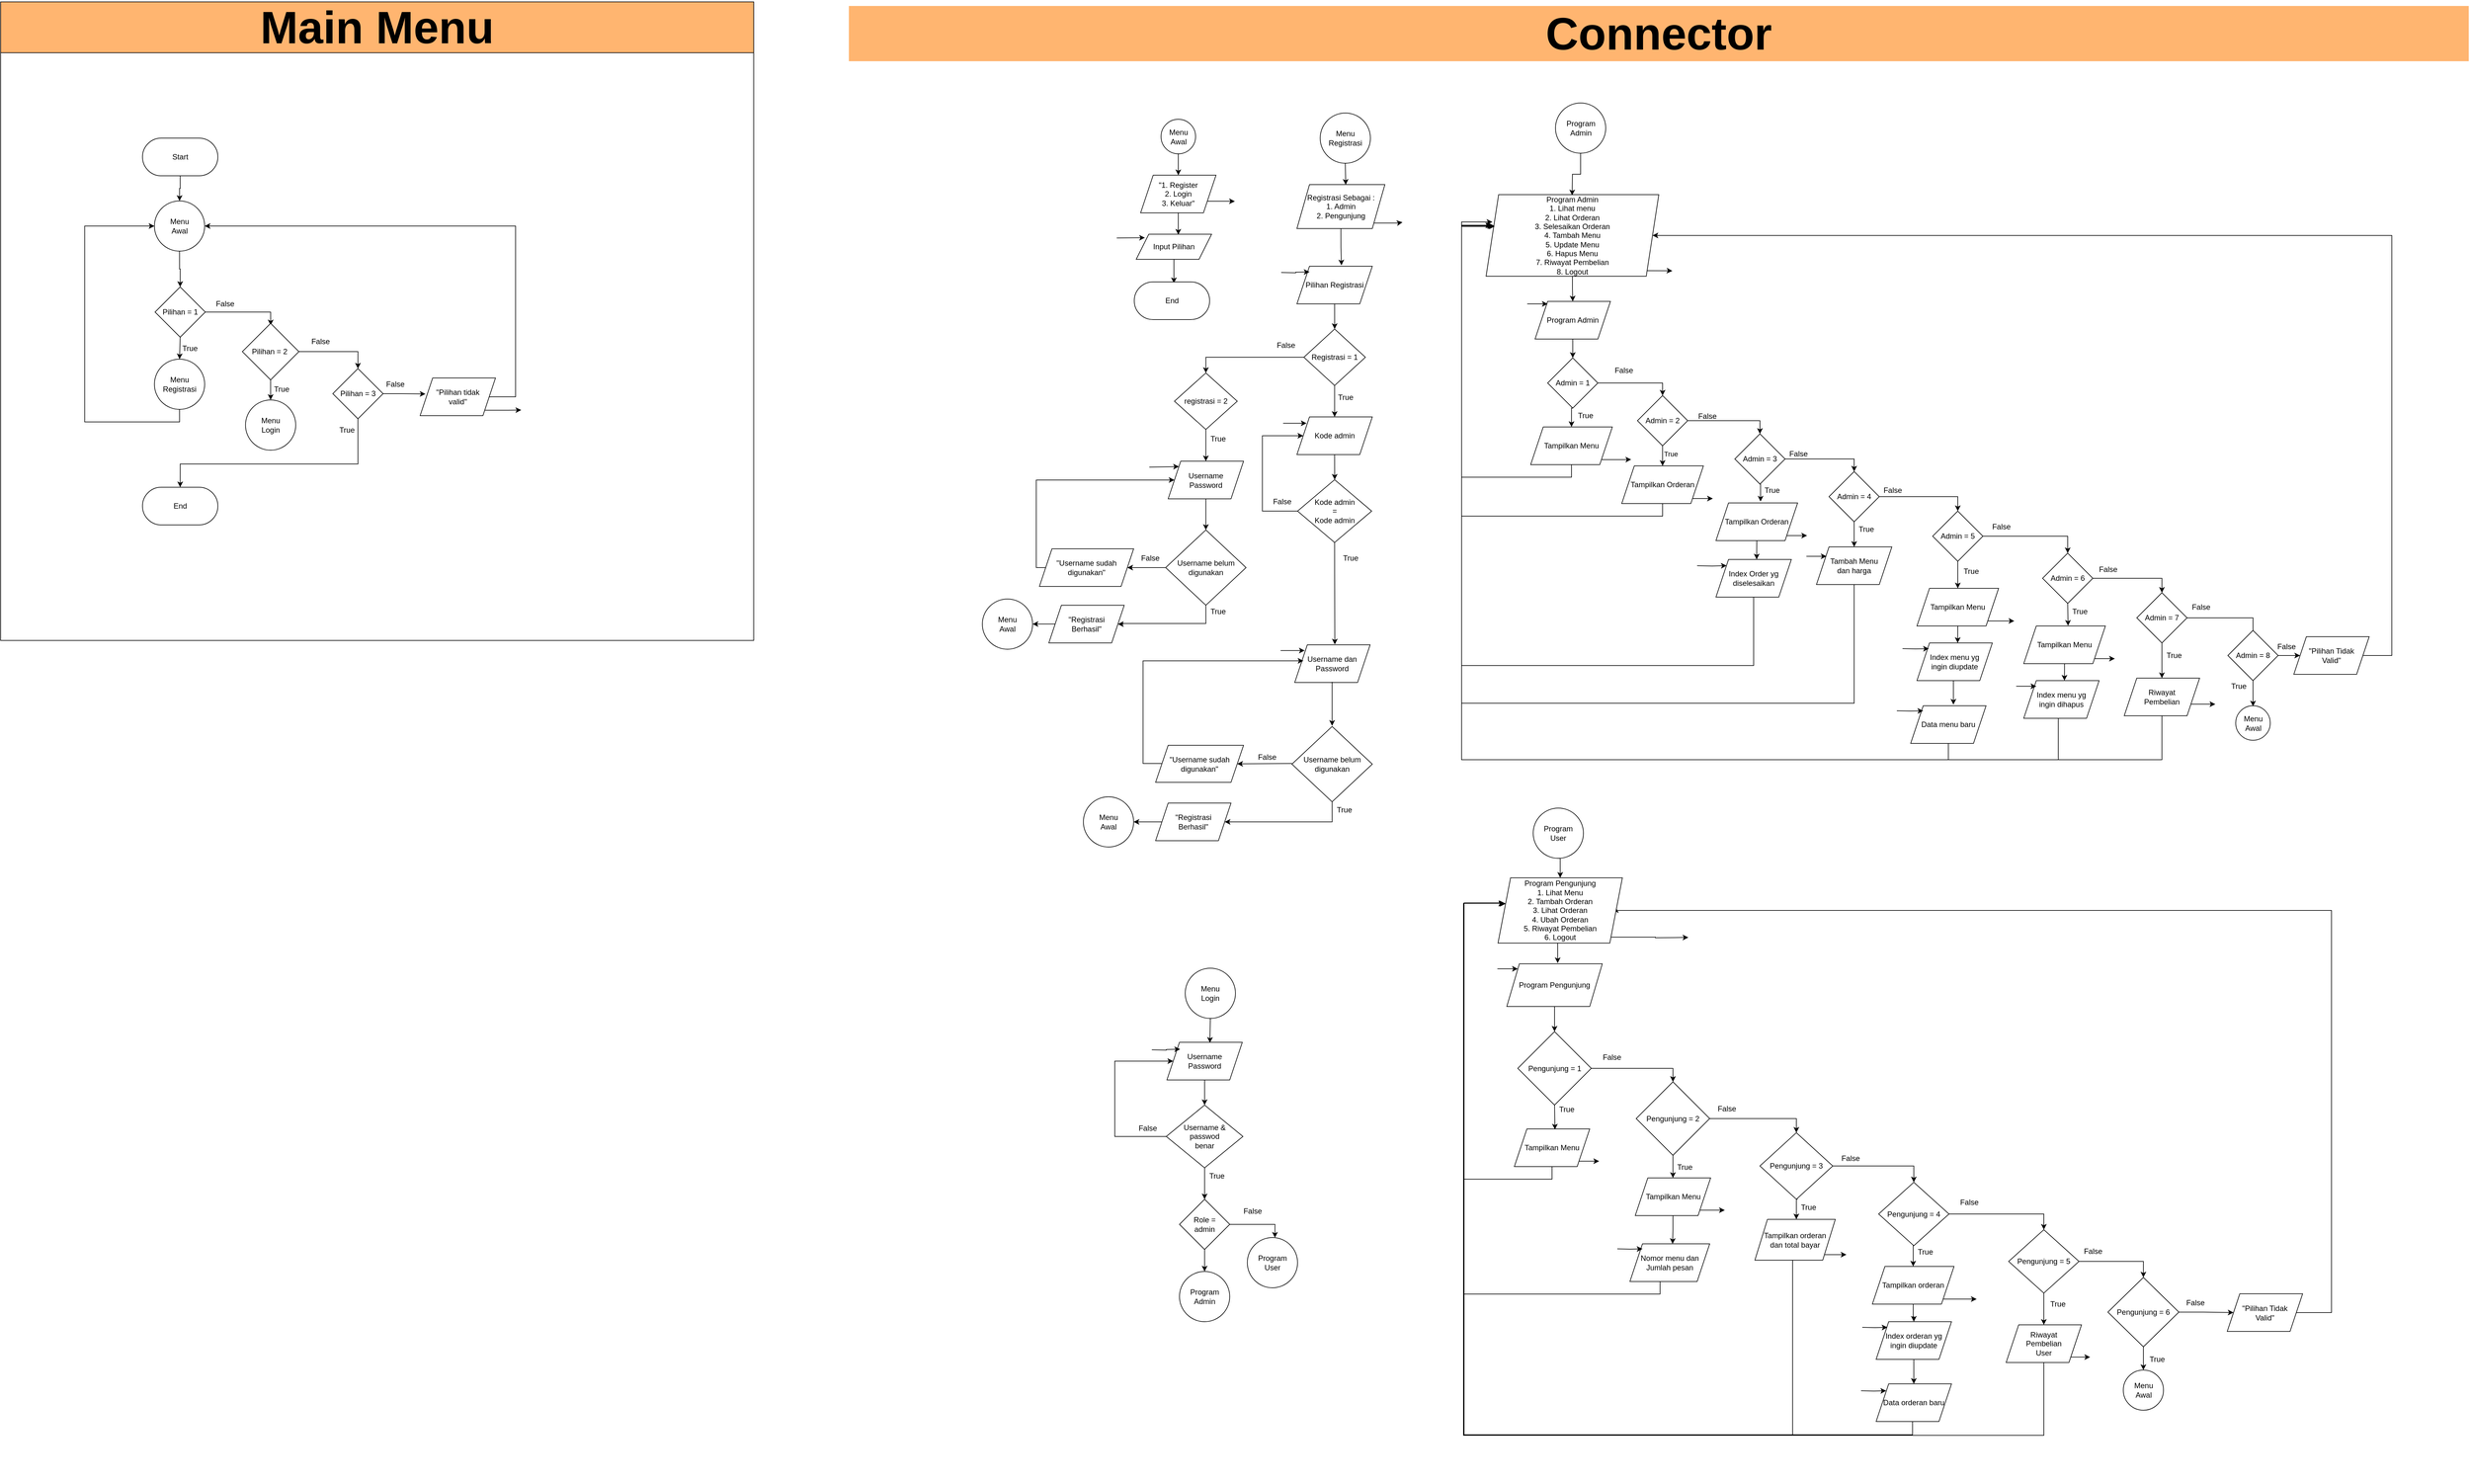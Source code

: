 <mxfile version="24.7.17">
  <diagram name="Page-1" id="yIJJiHtx6xkunSk000iI">
    <mxGraphModel dx="2793" dy="3320" grid="0" gridSize="10" guides="1" tooltips="1" connect="1" arrows="1" fold="1" page="0" pageScale="1" pageWidth="850" pageHeight="1100" background="none" math="0" shadow="0">
      <root>
        <mxCell id="0" />
        <mxCell id="1" parent="0" />
        <mxCell id="Fty0dRoknMLye48D-0lv-146" style="edgeStyle=orthogonalEdgeStyle;rounded=0;orthogonalLoop=1;jettySize=auto;html=1;exitX=0.5;exitY=1;exitDx=0;exitDy=0;entryX=0.5;entryY=0;entryDx=0;entryDy=0;" parent="1" source="lQ5mlMBHWRkNqJa6WGAB-2" target="Fty0dRoknMLye48D-0lv-145" edge="1">
          <mxGeometry relative="1" as="geometry">
            <mxPoint x="1715.86" y="-188" as="sourcePoint" />
          </mxGeometry>
        </mxCell>
        <mxCell id="xJXDys0gJI2KKBk9vT6O-7" style="edgeStyle=orthogonalEdgeStyle;rounded=0;orthogonalLoop=1;jettySize=auto;html=1;exitX=0.5;exitY=1;exitDx=0;exitDy=0;entryX=0.5;entryY=0;entryDx=0;entryDy=0;" parent="1" source="Fty0dRoknMLye48D-0lv-145" target="xJXDys0gJI2KKBk9vT6O-6" edge="1">
          <mxGeometry relative="1" as="geometry">
            <mxPoint x="1716.86" y="-64" as="sourcePoint" />
          </mxGeometry>
        </mxCell>
        <mxCell id="xJXDys0gJI2KKBk9vT6O-30" style="edgeStyle=orthogonalEdgeStyle;rounded=0;orthogonalLoop=1;jettySize=auto;html=1;exitX=1;exitY=0.5;exitDx=0;exitDy=0;entryX=0.501;entryY=0.035;entryDx=0;entryDy=0;entryPerimeter=0;" parent="1" source="xJXDys0gJI2KKBk9vT6O-6" target="xJXDys0gJI2KKBk9vT6O-31" edge="1">
          <mxGeometry relative="1" as="geometry">
            <mxPoint x="1914.86" y="86" as="targetPoint" />
            <Array as="points">
              <mxPoint x="1860.86" y="36" />
            </Array>
          </mxGeometry>
        </mxCell>
        <mxCell id="Fty0dRoknMLye48D-0lv-184" style="edgeStyle=orthogonalEdgeStyle;rounded=0;orthogonalLoop=1;jettySize=auto;html=1;exitX=0.5;exitY=1;exitDx=0;exitDy=0;entryX=0.5;entryY=0;entryDx=0;entryDy=0;" parent="1" source="xJXDys0gJI2KKBk9vT6O-6" target="Fty0dRoknMLye48D-0lv-183" edge="1">
          <mxGeometry relative="1" as="geometry" />
        </mxCell>
        <mxCell id="xJXDys0gJI2KKBk9vT6O-6" value="Pilihan = 1" style="rhombus;whiteSpace=wrap;html=1;" parent="1" vertex="1">
          <mxGeometry x="1676.86" y="-4" width="80" height="80" as="geometry" />
        </mxCell>
        <mxCell id="xJXDys0gJI2KKBk9vT6O-36" style="edgeStyle=orthogonalEdgeStyle;rounded=0;orthogonalLoop=1;jettySize=auto;html=1;exitX=0.5;exitY=1;exitDx=0;exitDy=0;entryX=0.5;entryY=0;entryDx=0;entryDy=0;" parent="1" source="xJXDys0gJI2KKBk9vT6O-31" target="Fty0dRoknMLye48D-0lv-192" edge="1">
          <mxGeometry relative="1" as="geometry">
            <mxPoint x="1860.86" y="243" as="targetPoint" />
          </mxGeometry>
        </mxCell>
        <mxCell id="xJXDys0gJI2KKBk9vT6O-98" style="edgeStyle=orthogonalEdgeStyle;rounded=0;orthogonalLoop=1;jettySize=auto;html=1;exitX=1;exitY=0.5;exitDx=0;exitDy=0;entryX=0.5;entryY=0;entryDx=0;entryDy=0;" parent="1" source="xJXDys0gJI2KKBk9vT6O-31" target="xJXDys0gJI2KKBk9vT6O-99" edge="1">
          <mxGeometry relative="1" as="geometry">
            <mxPoint x="2169.735" y="183.935" as="targetPoint" />
          </mxGeometry>
        </mxCell>
        <mxCell id="xJXDys0gJI2KKBk9vT6O-31" value="Pilihan = 2&amp;nbsp;" style="rhombus;whiteSpace=wrap;html=1;" parent="1" vertex="1">
          <mxGeometry x="1815.86" y="54" width="90" height="90" as="geometry" />
        </mxCell>
        <mxCell id="xJXDys0gJI2KKBk9vT6O-100" style="edgeStyle=orthogonalEdgeStyle;rounded=0;orthogonalLoop=1;jettySize=auto;html=1;exitX=0.5;exitY=1;exitDx=0;exitDy=0;entryX=0.5;entryY=0;entryDx=0;entryDy=0;" parent="1" source="xJXDys0gJI2KKBk9vT6O-99" target="lQ5mlMBHWRkNqJa6WGAB-1" edge="1">
          <mxGeometry relative="1" as="geometry">
            <mxPoint x="1716.86" y="315.0" as="targetPoint" />
            <Array as="points">
              <mxPoint x="2000" y="278" />
              <mxPoint x="1717" y="278" />
            </Array>
          </mxGeometry>
        </mxCell>
        <mxCell id="xJXDys0gJI2KKBk9vT6O-99" value="Pilihan = 3" style="rhombus;whiteSpace=wrap;html=1;" parent="1" vertex="1">
          <mxGeometry x="1959.86" y="126" width="80" height="80" as="geometry" />
        </mxCell>
        <mxCell id="xJXDys0gJI2KKBk9vT6O-105" style="edgeStyle=orthogonalEdgeStyle;rounded=0;orthogonalLoop=1;jettySize=auto;html=1;exitX=1;exitY=0.5;exitDx=0;exitDy=0;entryX=1;entryY=0.5;entryDx=0;entryDy=0;" parent="1" source="xJXDys0gJI2KKBk9vT6O-103" target="Fty0dRoknMLye48D-0lv-145" edge="1">
          <mxGeometry relative="1" as="geometry">
            <Array as="points">
              <mxPoint x="2250.86" y="171" />
              <mxPoint x="2250.86" y="-101" />
            </Array>
            <mxPoint x="1766.86" y="-111" as="targetPoint" />
          </mxGeometry>
        </mxCell>
        <mxCell id="rN7us9MaDSPg1l9BvCeN-30" style="edgeStyle=orthogonalEdgeStyle;rounded=0;orthogonalLoop=1;jettySize=auto;html=1;exitX=1;exitY=1;exitDx=0;exitDy=0;" parent="1" source="xJXDys0gJI2KKBk9vT6O-103" edge="1">
          <mxGeometry relative="1" as="geometry">
            <mxPoint x="2259.86" y="192" as="targetPoint" />
          </mxGeometry>
        </mxCell>
        <mxCell id="xJXDys0gJI2KKBk9vT6O-103" value="&quot;Pilihan tidak&lt;div&gt;valid&quot;&lt;/div&gt;" style="shape=parallelogram;perimeter=parallelogramPerimeter;whiteSpace=wrap;html=1;fixedSize=1;" parent="1" vertex="1">
          <mxGeometry x="2098.86" y="141" width="120" height="60" as="geometry" />
        </mxCell>
        <mxCell id="xJXDys0gJI2KKBk9vT6O-104" style="edgeStyle=orthogonalEdgeStyle;rounded=0;orthogonalLoop=1;jettySize=auto;html=1;exitX=1;exitY=0.5;exitDx=0;exitDy=0;entryX=0.071;entryY=0.424;entryDx=0;entryDy=0;entryPerimeter=0;" parent="1" source="xJXDys0gJI2KKBk9vT6O-99" target="xJXDys0gJI2KKBk9vT6O-103" edge="1">
          <mxGeometry relative="1" as="geometry" />
        </mxCell>
        <mxCell id="pulWnt0YdOy-rlfEsuOY-2" style="edgeStyle=orthogonalEdgeStyle;rounded=0;orthogonalLoop=1;jettySize=auto;html=1;exitX=1;exitY=1;exitDx=0;exitDy=0;" parent="1" source="xJXDys0gJI2KKBk9vT6O-108" edge="1">
          <mxGeometry relative="1" as="geometry">
            <mxPoint x="4118" y="1032" as="targetPoint" />
          </mxGeometry>
        </mxCell>
        <mxCell id="xJXDys0gJI2KKBk9vT6O-113" style="edgeStyle=orthogonalEdgeStyle;rounded=0;orthogonalLoop=1;jettySize=auto;html=1;exitX=0.5;exitY=1;exitDx=0;exitDy=0;" parent="1" source="xJXDys0gJI2KKBk9vT6O-109" target="xJXDys0gJI2KKBk9vT6O-112" edge="1">
          <mxGeometry relative="1" as="geometry" />
        </mxCell>
        <mxCell id="xJXDys0gJI2KKBk9vT6O-121" style="edgeStyle=orthogonalEdgeStyle;rounded=0;orthogonalLoop=1;jettySize=auto;html=1;exitX=1;exitY=0.5;exitDx=0;exitDy=0;entryX=0.5;entryY=0;entryDx=0;entryDy=0;" parent="1" source="xJXDys0gJI2KKBk9vT6O-112" target="xJXDys0gJI2KKBk9vT6O-120" edge="1">
          <mxGeometry relative="1" as="geometry" />
        </mxCell>
        <mxCell id="xJXDys0gJI2KKBk9vT6O-112" value="Pengunjung = 1" style="rhombus;whiteSpace=wrap;html=1;" parent="1" vertex="1">
          <mxGeometry x="3846.5" y="1182" width="117" height="117" as="geometry" />
        </mxCell>
        <mxCell id="xJXDys0gJI2KKBk9vT6O-117" style="edgeStyle=orthogonalEdgeStyle;rounded=0;orthogonalLoop=1;jettySize=auto;html=1;exitX=0.5;exitY=1;exitDx=0;exitDy=0;entryX=0.049;entryY=0.395;entryDx=0;entryDy=0;entryPerimeter=0;" parent="1" source="xJXDys0gJI2KKBk9vT6O-115" target="xJXDys0gJI2KKBk9vT6O-108" edge="1">
          <mxGeometry relative="1" as="geometry">
            <Array as="points">
              <mxPoint x="3901" y="1417" />
              <mxPoint x="3761" y="1417" />
              <mxPoint x="3761" y="977" />
              <mxPoint x="3822" y="977" />
              <mxPoint x="3822" y="978" />
            </Array>
            <mxPoint x="3821" y="919" as="targetPoint" />
          </mxGeometry>
        </mxCell>
        <mxCell id="rN7us9MaDSPg1l9BvCeN-9" style="edgeStyle=orthogonalEdgeStyle;rounded=0;orthogonalLoop=1;jettySize=auto;html=1;exitX=1;exitY=1;exitDx=0;exitDy=0;" parent="1" source="xJXDys0gJI2KKBk9vT6O-115" edge="1">
          <mxGeometry relative="1" as="geometry">
            <mxPoint x="3976" y="1388.6" as="targetPoint" />
          </mxGeometry>
        </mxCell>
        <mxCell id="xJXDys0gJI2KKBk9vT6O-115" value="Tampilkan Menu" style="shape=parallelogram;perimeter=parallelogramPerimeter;whiteSpace=wrap;html=1;fixedSize=1;" parent="1" vertex="1">
          <mxGeometry x="3841" y="1337" width="120" height="60" as="geometry" />
        </mxCell>
        <mxCell id="xJXDys0gJI2KKBk9vT6O-116" style="edgeStyle=orthogonalEdgeStyle;rounded=0;orthogonalLoop=1;jettySize=auto;html=1;exitX=0.5;exitY=1;exitDx=0;exitDy=0;entryX=0.539;entryY=0.015;entryDx=0;entryDy=0;entryPerimeter=0;" parent="1" source="xJXDys0gJI2KKBk9vT6O-112" target="xJXDys0gJI2KKBk9vT6O-115" edge="1">
          <mxGeometry relative="1" as="geometry" />
        </mxCell>
        <mxCell id="xJXDys0gJI2KKBk9vT6O-125" style="edgeStyle=orthogonalEdgeStyle;rounded=0;orthogonalLoop=1;jettySize=auto;html=1;exitX=0.5;exitY=1;exitDx=0;exitDy=0;entryX=0.5;entryY=0;entryDx=0;entryDy=0;" parent="1" source="xJXDys0gJI2KKBk9vT6O-120" target="xJXDys0gJI2KKBk9vT6O-124" edge="1">
          <mxGeometry relative="1" as="geometry" />
        </mxCell>
        <mxCell id="xJXDys0gJI2KKBk9vT6O-131" style="edgeStyle=orthogonalEdgeStyle;rounded=0;orthogonalLoop=1;jettySize=auto;html=1;exitX=1;exitY=0.5;exitDx=0;exitDy=0;entryX=0.5;entryY=0;entryDx=0;entryDy=0;" parent="1" source="xJXDys0gJI2KKBk9vT6O-120" target="xJXDys0gJI2KKBk9vT6O-132" edge="1">
          <mxGeometry relative="1" as="geometry">
            <mxPoint x="4297.35" y="1385.004" as="targetPoint" />
          </mxGeometry>
        </mxCell>
        <mxCell id="xJXDys0gJI2KKBk9vT6O-120" value="Pengunjung = 2" style="rhombus;whiteSpace=wrap;html=1;" parent="1" vertex="1">
          <mxGeometry x="4035" y="1262" width="117" height="117" as="geometry" />
        </mxCell>
        <mxCell id="xJXDys0gJI2KKBk9vT6O-126" style="edgeStyle=orthogonalEdgeStyle;rounded=0;orthogonalLoop=1;jettySize=auto;html=1;exitX=1;exitY=1;exitDx=0;exitDy=0;" parent="1" source="xJXDys0gJI2KKBk9vT6O-124" edge="1">
          <mxGeometry relative="1" as="geometry">
            <mxPoint x="4176" y="1466" as="targetPoint" />
          </mxGeometry>
        </mxCell>
        <mxCell id="xJXDys0gJI2KKBk9vT6O-124" value="Tampilkan Menu" style="shape=parallelogram;perimeter=parallelogramPerimeter;whiteSpace=wrap;html=1;fixedSize=1;" parent="1" vertex="1">
          <mxGeometry x="4033.5" y="1415" width="120" height="60" as="geometry" />
        </mxCell>
        <mxCell id="xJXDys0gJI2KKBk9vT6O-130" style="edgeStyle=orthogonalEdgeStyle;rounded=0;orthogonalLoop=1;jettySize=auto;html=1;exitX=0.5;exitY=1;exitDx=0;exitDy=0;entryX=0.059;entryY=0.396;entryDx=0;entryDy=0;entryPerimeter=0;" parent="1" source="xJXDys0gJI2KKBk9vT6O-128" target="xJXDys0gJI2KKBk9vT6O-108" edge="1">
          <mxGeometry relative="1" as="geometry">
            <mxPoint x="3813.854" y="990.478" as="targetPoint" />
            <Array as="points">
              <mxPoint x="4073" y="1580" />
              <mxPoint x="4073" y="1600" />
              <mxPoint x="3761" y="1600" />
              <mxPoint x="3761" y="977" />
              <mxPoint x="3823" y="977" />
            </Array>
          </mxGeometry>
        </mxCell>
        <mxCell id="xJXDys0gJI2KKBk9vT6O-128" value="Nomor menu dan&lt;div&gt;Jumlah pesan&lt;/div&gt;" style="shape=parallelogram;perimeter=parallelogramPerimeter;whiteSpace=wrap;html=1;fixedSize=1;" parent="1" vertex="1">
          <mxGeometry x="4025" y="1520" width="127" height="60" as="geometry" />
        </mxCell>
        <mxCell id="xJXDys0gJI2KKBk9vT6O-129" style="edgeStyle=orthogonalEdgeStyle;rounded=0;orthogonalLoop=1;jettySize=auto;html=1;exitX=0.5;exitY=1;exitDx=0;exitDy=0;entryX=0.535;entryY=0.001;entryDx=0;entryDy=0;entryPerimeter=0;" parent="1" source="xJXDys0gJI2KKBk9vT6O-124" target="xJXDys0gJI2KKBk9vT6O-128" edge="1">
          <mxGeometry relative="1" as="geometry" />
        </mxCell>
        <mxCell id="xJXDys0gJI2KKBk9vT6O-133" style="edgeStyle=orthogonalEdgeStyle;rounded=0;orthogonalLoop=1;jettySize=auto;html=1;exitX=0.5;exitY=1;exitDx=0;exitDy=0;entryX=0.059;entryY=0.395;entryDx=0;entryDy=0;entryPerimeter=0;" parent="1" source="_oEyhGIC3Op00Gs6AsHJ-5" target="xJXDys0gJI2KKBk9vT6O-108" edge="1">
          <mxGeometry relative="1" as="geometry">
            <mxPoint x="3822" y="919" as="targetPoint" />
            <Array as="points">
              <mxPoint x="4284" y="1546" />
              <mxPoint x="4284" y="1825" />
              <mxPoint x="3761" y="1825" />
              <mxPoint x="3761" y="977" />
              <mxPoint x="3823" y="977" />
            </Array>
            <mxPoint x="4264.86" y="1452.86" as="sourcePoint" />
          </mxGeometry>
        </mxCell>
        <mxCell id="pulWnt0YdOy-rlfEsuOY-15" style="edgeStyle=orthogonalEdgeStyle;rounded=0;orthogonalLoop=1;jettySize=auto;html=1;exitX=0.5;exitY=1;exitDx=0;exitDy=0;entryX=0.5;entryY=0;entryDx=0;entryDy=0;" parent="1" edge="1">
          <mxGeometry relative="1" as="geometry">
            <mxPoint x="4292" y="1449.0" as="sourcePoint" />
            <mxPoint x="4290" y="1481.0" as="targetPoint" />
          </mxGeometry>
        </mxCell>
        <mxCell id="xJXDys0gJI2KKBk9vT6O-132" value="Pengunjung = 3" style="rhombus;whiteSpace=wrap;html=1;" parent="1" vertex="1">
          <mxGeometry x="4232" y="1343" width="116" height="106" as="geometry" />
        </mxCell>
        <mxCell id="xJXDys0gJI2KKBk9vT6O-136" style="edgeStyle=orthogonalEdgeStyle;rounded=0;orthogonalLoop=1;jettySize=auto;html=1;exitX=1;exitY=0.5;exitDx=0;exitDy=0;entryX=0.947;entryY=0.451;entryDx=0;entryDy=0;entryPerimeter=0;" parent="1" source="xJXDys0gJI2KKBk9vT6O-135" target="xJXDys0gJI2KKBk9vT6O-108" edge="1">
          <mxGeometry relative="1" as="geometry">
            <Array as="points">
              <mxPoint x="5142" y="1630" />
              <mxPoint x="5142" y="989" />
              <mxPoint x="4002" y="989" />
            </Array>
          </mxGeometry>
        </mxCell>
        <mxCell id="xJXDys0gJI2KKBk9vT6O-135" value="&quot;Pilihan Tidak&lt;div&gt;Valid&quot;&lt;/div&gt;" style="shape=parallelogram;perimeter=parallelogramPerimeter;whiteSpace=wrap;html=1;fixedSize=1;" parent="1" vertex="1">
          <mxGeometry x="4976" y="1599.5" width="120" height="60" as="geometry" />
        </mxCell>
        <mxCell id="_oEyhGIC3Op00Gs6AsHJ-1" value="" style="edgeStyle=orthogonalEdgeStyle;rounded=0;orthogonalLoop=1;jettySize=auto;html=1;exitX=1;exitY=0.5;exitDx=0;exitDy=0;entryX=0.5;entryY=0;entryDx=0;entryDy=0;" parent="1" source="xJXDys0gJI2KKBk9vT6O-132" target="_oEyhGIC3Op00Gs6AsHJ-2" edge="1">
          <mxGeometry relative="1" as="geometry">
            <mxPoint x="4533" y="1396" as="targetPoint" />
            <mxPoint x="4348" y="1396" as="sourcePoint" />
            <Array as="points">
              <mxPoint x="4477" y="1396" />
            </Array>
          </mxGeometry>
        </mxCell>
        <mxCell id="_oEyhGIC3Op00Gs6AsHJ-3" style="edgeStyle=orthogonalEdgeStyle;rounded=0;orthogonalLoop=1;jettySize=auto;html=1;exitX=0.5;exitY=1;exitDx=0;exitDy=0;entryX=0.062;entryY=0.397;entryDx=0;entryDy=0;entryPerimeter=0;" parent="1" source="pulWnt0YdOy-rlfEsuOY-11" target="xJXDys0gJI2KKBk9vT6O-108" edge="1">
          <mxGeometry relative="1" as="geometry">
            <Array as="points">
              <mxPoint x="4475" y="1803" />
              <mxPoint x="4475" y="1824" />
              <mxPoint x="3761" y="1824" />
              <mxPoint x="3761" y="977" />
              <mxPoint x="3823" y="977" />
            </Array>
            <mxPoint x="4462" y="1543.0" as="sourcePoint" />
            <mxPoint x="3822" y="919" as="targetPoint" />
          </mxGeometry>
        </mxCell>
        <mxCell id="pulWnt0YdOy-rlfEsuOY-5" style="edgeStyle=orthogonalEdgeStyle;rounded=0;orthogonalLoop=1;jettySize=auto;html=1;exitX=1;exitY=0.5;exitDx=0;exitDy=0;entryX=0.5;entryY=0;entryDx=0;entryDy=0;" parent="1" source="_oEyhGIC3Op00Gs6AsHJ-2" target="pulWnt0YdOy-rlfEsuOY-4" edge="1">
          <mxGeometry relative="1" as="geometry" />
        </mxCell>
        <mxCell id="pulWnt0YdOy-rlfEsuOY-16" style="edgeStyle=orthogonalEdgeStyle;rounded=0;orthogonalLoop=1;jettySize=auto;html=1;exitX=0.5;exitY=1;exitDx=0;exitDy=0;entryX=0.5;entryY=0;entryDx=0;entryDy=0;" parent="1" source="_oEyhGIC3Op00Gs6AsHJ-2" target="pulWnt0YdOy-rlfEsuOY-8" edge="1">
          <mxGeometry relative="1" as="geometry" />
        </mxCell>
        <mxCell id="_oEyhGIC3Op00Gs6AsHJ-2" value="Pengunjung = 4" style="rhombus;whiteSpace=wrap;html=1;" parent="1" vertex="1">
          <mxGeometry x="4421" y="1422" width="112" height="101" as="geometry" />
        </mxCell>
        <mxCell id="_oEyhGIC3Op00Gs6AsHJ-6" style="edgeStyle=orthogonalEdgeStyle;rounded=0;orthogonalLoop=1;jettySize=auto;html=1;exitX=1;exitY=1;exitDx=0;exitDy=0;" parent="1" source="_oEyhGIC3Op00Gs6AsHJ-5" edge="1">
          <mxGeometry relative="1" as="geometry">
            <mxPoint x="4369.667" y="1537.074" as="targetPoint" />
          </mxGeometry>
        </mxCell>
        <mxCell id="_oEyhGIC3Op00Gs6AsHJ-5" value="Tampilkan orderan&lt;div&gt;dan total bayar&lt;/div&gt;" style="shape=parallelogram;perimeter=parallelogramPerimeter;whiteSpace=wrap;html=1;fixedSize=1;" parent="1" vertex="1">
          <mxGeometry x="4224" y="1481" width="128" height="65" as="geometry" />
        </mxCell>
        <mxCell id="pulWnt0YdOy-rlfEsuOY-7" style="edgeStyle=orthogonalEdgeStyle;rounded=0;orthogonalLoop=1;jettySize=auto;html=1;exitX=1;exitY=0.5;exitDx=0;exitDy=0;entryX=0.5;entryY=0;entryDx=0;entryDy=0;" parent="1" source="pulWnt0YdOy-rlfEsuOY-4" target="aQ-XgWeTpVXSbenrgyMy-43" edge="1">
          <mxGeometry relative="1" as="geometry">
            <mxPoint x="4831" y="1605" as="targetPoint" />
          </mxGeometry>
        </mxCell>
        <mxCell id="aQ-XgWeTpVXSbenrgyMy-39" style="edgeStyle=orthogonalEdgeStyle;rounded=0;orthogonalLoop=1;jettySize=auto;html=1;exitX=0.5;exitY=1;exitDx=0;exitDy=0;entryX=0.5;entryY=0;entryDx=0;entryDy=0;" parent="1" source="pulWnt0YdOy-rlfEsuOY-4" target="aQ-XgWeTpVXSbenrgyMy-40" edge="1">
          <mxGeometry relative="1" as="geometry">
            <mxPoint x="4683.667" y="1649.73" as="targetPoint" />
          </mxGeometry>
        </mxCell>
        <mxCell id="pulWnt0YdOy-rlfEsuOY-4" value="Pengunjung = 5" style="rhombus;whiteSpace=wrap;html=1;" parent="1" vertex="1">
          <mxGeometry x="4628" y="1497.5" width="112" height="101" as="geometry" />
        </mxCell>
        <mxCell id="pulWnt0YdOy-rlfEsuOY-13" value="" style="edgeStyle=orthogonalEdgeStyle;rounded=0;orthogonalLoop=1;jettySize=auto;html=1;" parent="1" source="pulWnt0YdOy-rlfEsuOY-8" target="pulWnt0YdOy-rlfEsuOY-9" edge="1">
          <mxGeometry relative="1" as="geometry" />
        </mxCell>
        <mxCell id="rN7us9MaDSPg1l9BvCeN-10" style="edgeStyle=orthogonalEdgeStyle;rounded=0;orthogonalLoop=1;jettySize=auto;html=1;exitX=1;exitY=1;exitDx=0;exitDy=0;" parent="1" source="pulWnt0YdOy-rlfEsuOY-8" edge="1">
          <mxGeometry relative="1" as="geometry">
            <mxPoint x="4577" y="1608" as="targetPoint" />
          </mxGeometry>
        </mxCell>
        <mxCell id="pulWnt0YdOy-rlfEsuOY-8" value="Tampilkan orderan" style="shape=parallelogram;perimeter=parallelogramPerimeter;whiteSpace=wrap;html=1;fixedSize=1;" parent="1" vertex="1">
          <mxGeometry x="4411" y="1556" width="130" height="60" as="geometry" />
        </mxCell>
        <mxCell id="pulWnt0YdOy-rlfEsuOY-14" value="" style="edgeStyle=orthogonalEdgeStyle;rounded=0;orthogonalLoop=1;jettySize=auto;html=1;" parent="1" source="pulWnt0YdOy-rlfEsuOY-9" target="pulWnt0YdOy-rlfEsuOY-11" edge="1">
          <mxGeometry relative="1" as="geometry" />
        </mxCell>
        <mxCell id="pulWnt0YdOy-rlfEsuOY-9" value="Index orderan yg&lt;div&gt;ingin diupdate&lt;/div&gt;" style="shape=parallelogram;perimeter=parallelogramPerimeter;whiteSpace=wrap;html=1;fixedSize=1;" parent="1" vertex="1">
          <mxGeometry x="4417" y="1644" width="120" height="60" as="geometry" />
        </mxCell>
        <mxCell id="pulWnt0YdOy-rlfEsuOY-11" value="Data orderan baru" style="shape=parallelogram;perimeter=parallelogramPerimeter;whiteSpace=wrap;html=1;fixedSize=1;" parent="1" vertex="1">
          <mxGeometry x="4417" y="1743" width="120" height="60" as="geometry" />
        </mxCell>
        <mxCell id="pulWnt0YdOy-rlfEsuOY-17" value="" style="endArrow=classic;html=1;rounded=0;" parent="1" edge="1">
          <mxGeometry width="50" height="50" relative="1" as="geometry">
            <mxPoint x="3814" y="1082" as="sourcePoint" />
            <mxPoint x="3846.5" y="1082" as="targetPoint" />
          </mxGeometry>
        </mxCell>
        <mxCell id="rN7us9MaDSPg1l9BvCeN-8" style="edgeStyle=orthogonalEdgeStyle;rounded=0;orthogonalLoop=1;jettySize=auto;html=1;exitX=1;exitY=1;exitDx=0;exitDy=0;" parent="1" edge="1">
          <mxGeometry relative="1" as="geometry">
            <mxPoint x="4045" y="1528" as="targetPoint" />
            <mxPoint x="4005" y="1528" as="sourcePoint" />
          </mxGeometry>
        </mxCell>
        <mxCell id="rN7us9MaDSPg1l9BvCeN-11" style="edgeStyle=orthogonalEdgeStyle;rounded=0;orthogonalLoop=1;jettySize=auto;html=1;exitX=1;exitY=1;exitDx=0;exitDy=0;" parent="1" edge="1">
          <mxGeometry relative="1" as="geometry">
            <mxPoint x="4435" y="1653" as="targetPoint" />
            <mxPoint x="4395" y="1653" as="sourcePoint" />
          </mxGeometry>
        </mxCell>
        <mxCell id="rN7us9MaDSPg1l9BvCeN-12" style="edgeStyle=orthogonalEdgeStyle;rounded=0;orthogonalLoop=1;jettySize=auto;html=1;exitX=1;exitY=1;exitDx=0;exitDy=0;" parent="1" edge="1">
          <mxGeometry relative="1" as="geometry">
            <mxPoint x="4433" y="1754" as="targetPoint" />
            <mxPoint x="4393" y="1754" as="sourcePoint" />
          </mxGeometry>
        </mxCell>
        <mxCell id="aQ-XgWeTpVXSbenrgyMy-41" style="edgeStyle=orthogonalEdgeStyle;rounded=0;orthogonalLoop=1;jettySize=auto;html=1;exitX=1;exitY=1;exitDx=0;exitDy=0;" parent="1" source="aQ-XgWeTpVXSbenrgyMy-40" edge="1">
          <mxGeometry relative="1" as="geometry">
            <mxPoint x="4757.748" y="1700.143" as="targetPoint" />
          </mxGeometry>
        </mxCell>
        <mxCell id="aQ-XgWeTpVXSbenrgyMy-42" style="edgeStyle=orthogonalEdgeStyle;rounded=0;orthogonalLoop=1;jettySize=auto;html=1;exitX=0.5;exitY=1;exitDx=0;exitDy=0;entryX=0.054;entryY=0.391;entryDx=0;entryDy=0;entryPerimeter=0;" parent="1" source="aQ-XgWeTpVXSbenrgyMy-40" target="xJXDys0gJI2KKBk9vT6O-108" edge="1">
          <mxGeometry relative="1" as="geometry">
            <mxPoint x="3791.805" y="971.366" as="targetPoint" />
            <Array as="points">
              <mxPoint x="4684" y="1825" />
              <mxPoint x="3760" y="1825" />
              <mxPoint x="3760" y="978" />
            </Array>
          </mxGeometry>
        </mxCell>
        <mxCell id="aQ-XgWeTpVXSbenrgyMy-40" value="Riwayat&lt;div&gt;Pembelian&lt;div&gt;User&lt;/div&gt;&lt;/div&gt;" style="shape=parallelogram;perimeter=parallelogramPerimeter;whiteSpace=wrap;html=1;fixedSize=1;" parent="1" vertex="1">
          <mxGeometry x="4624" y="1649" width="120" height="60" as="geometry" />
        </mxCell>
        <mxCell id="aQ-XgWeTpVXSbenrgyMy-44" style="edgeStyle=orthogonalEdgeStyle;rounded=0;orthogonalLoop=1;jettySize=auto;html=1;exitX=1;exitY=0.5;exitDx=0;exitDy=0;entryX=0;entryY=0.5;entryDx=0;entryDy=0;" parent="1" source="aQ-XgWeTpVXSbenrgyMy-43" target="xJXDys0gJI2KKBk9vT6O-135" edge="1">
          <mxGeometry relative="1" as="geometry" />
        </mxCell>
        <mxCell id="Fty0dRoknMLye48D-0lv-144" style="edgeStyle=orthogonalEdgeStyle;rounded=0;orthogonalLoop=1;jettySize=auto;html=1;exitX=0.5;exitY=1;exitDx=0;exitDy=0;entryX=0.5;entryY=0;entryDx=0;entryDy=0;" parent="1" source="aQ-XgWeTpVXSbenrgyMy-43" target="Fty0dRoknMLye48D-0lv-143" edge="1">
          <mxGeometry relative="1" as="geometry" />
        </mxCell>
        <mxCell id="aQ-XgWeTpVXSbenrgyMy-43" value="Pengunjung = 6" style="rhombus;whiteSpace=wrap;html=1;" parent="1" vertex="1">
          <mxGeometry x="4786" y="1573.5" width="113" height="110.5" as="geometry" />
        </mxCell>
        <mxCell id="Fty0dRoknMLye48D-0lv-12" value="True" style="text;html=1;align=center;verticalAlign=middle;resizable=0;points=[];autosize=1;strokeColor=none;fillColor=none;" parent="1" vertex="1">
          <mxGeometry x="1960.86" y="211" width="42" height="26" as="geometry" />
        </mxCell>
        <mxCell id="Fty0dRoknMLye48D-0lv-13" value="False" style="text;html=1;align=center;verticalAlign=middle;resizable=0;points=[];autosize=1;strokeColor=none;fillColor=none;" parent="1" vertex="1">
          <mxGeometry x="2035.86" y="138" width="47" height="26" as="geometry" />
        </mxCell>
        <mxCell id="Fty0dRoknMLye48D-0lv-30" value="True" style="text;html=1;align=center;verticalAlign=middle;resizable=0;points=[];autosize=1;strokeColor=none;fillColor=none;" parent="1" vertex="1">
          <mxGeometry x="3903" y="1293" width="42" height="26" as="geometry" />
        </mxCell>
        <mxCell id="Fty0dRoknMLye48D-0lv-31" value="False" style="text;html=1;align=center;verticalAlign=middle;resizable=0;points=[];autosize=1;strokeColor=none;fillColor=none;" parent="1" vertex="1">
          <mxGeometry x="3972" y="1210" width="47" height="26" as="geometry" />
        </mxCell>
        <mxCell id="Fty0dRoknMLye48D-0lv-32" value="True" style="text;html=1;align=center;verticalAlign=middle;resizable=0;points=[];autosize=1;strokeColor=none;fillColor=none;" parent="1" vertex="1">
          <mxGeometry x="4091" y="1385" width="42" height="26" as="geometry" />
        </mxCell>
        <mxCell id="Fty0dRoknMLye48D-0lv-33" value="False" style="text;html=1;align=center;verticalAlign=middle;resizable=0;points=[];autosize=1;strokeColor=none;fillColor=none;" parent="1" vertex="1">
          <mxGeometry x="4155" y="1292" width="47" height="26" as="geometry" />
        </mxCell>
        <mxCell id="Fty0dRoknMLye48D-0lv-34" value="True" style="text;html=1;align=center;verticalAlign=middle;resizable=0;points=[];autosize=1;strokeColor=none;fillColor=none;" parent="1" vertex="1">
          <mxGeometry x="4288" y="1449" width="42" height="26" as="geometry" />
        </mxCell>
        <mxCell id="Fty0dRoknMLye48D-0lv-36" value="False" style="text;html=1;align=center;verticalAlign=middle;resizable=0;points=[];autosize=1;strokeColor=none;fillColor=none;" parent="1" vertex="1">
          <mxGeometry x="4352" y="1371" width="47" height="26" as="geometry" />
        </mxCell>
        <mxCell id="Fty0dRoknMLye48D-0lv-38" value="True" style="text;html=1;align=center;verticalAlign=middle;resizable=0;points=[];autosize=1;strokeColor=none;fillColor=none;" parent="1" vertex="1">
          <mxGeometry x="4474" y="1520" width="42" height="26" as="geometry" />
        </mxCell>
        <mxCell id="Fty0dRoknMLye48D-0lv-39" value="False" style="text;html=1;align=center;verticalAlign=middle;resizable=0;points=[];autosize=1;strokeColor=none;fillColor=none;" parent="1" vertex="1">
          <mxGeometry x="4541" y="1441" width="47" height="26" as="geometry" />
        </mxCell>
        <mxCell id="Fty0dRoknMLye48D-0lv-40" value="True" style="text;html=1;align=center;verticalAlign=middle;resizable=0;points=[];autosize=1;strokeColor=none;fillColor=none;" parent="1" vertex="1">
          <mxGeometry x="4685" y="1603" width="42" height="26" as="geometry" />
        </mxCell>
        <mxCell id="Fty0dRoknMLye48D-0lv-41" value="False" style="text;html=1;align=center;verticalAlign=middle;resizable=0;points=[];autosize=1;strokeColor=none;fillColor=none;" parent="1" vertex="1">
          <mxGeometry x="4738" y="1519" width="47" height="26" as="geometry" />
        </mxCell>
        <mxCell id="Fty0dRoknMLye48D-0lv-42" value="True" style="text;html=1;align=center;verticalAlign=middle;resizable=0;points=[];autosize=1;strokeColor=none;fillColor=none;" parent="1" vertex="1">
          <mxGeometry x="4843" y="1691" width="42" height="26" as="geometry" />
        </mxCell>
        <mxCell id="Fty0dRoknMLye48D-0lv-43" value="False" style="text;html=1;align=center;verticalAlign=middle;resizable=0;points=[];autosize=1;strokeColor=none;fillColor=none;" parent="1" vertex="1">
          <mxGeometry x="4901" y="1601" width="47" height="26" as="geometry" />
        </mxCell>
        <mxCell id="Fty0dRoknMLye48D-0lv-45" style="edgeStyle=orthogonalEdgeStyle;rounded=0;orthogonalLoop=1;jettySize=auto;html=1;exitX=0.5;exitY=1;exitDx=0;exitDy=0;entryX=0.5;entryY=0;entryDx=0;entryDy=0;" parent="1" source="Fty0dRoknMLye48D-0lv-47" target="Fty0dRoknMLye48D-0lv-49" edge="1">
          <mxGeometry relative="1" as="geometry" />
        </mxCell>
        <mxCell id="Fty0dRoknMLye48D-0lv-46" style="edgeStyle=orthogonalEdgeStyle;rounded=0;orthogonalLoop=1;jettySize=auto;html=1;exitX=1;exitY=1;exitDx=0;exitDy=0;" parent="1" source="Fty0dRoknMLye48D-0lv-47" edge="1">
          <mxGeometry relative="1" as="geometry">
            <mxPoint x="4092.569" y="-29.471" as="targetPoint" />
            <Array as="points">
              <mxPoint x="4087" y="-30" />
            </Array>
          </mxGeometry>
        </mxCell>
        <mxCell id="Fty0dRoknMLye48D-0lv-47" value="Program Admin&lt;div&gt;1. Lihat menu&lt;br&gt;&lt;div&gt;2. Lihat Orderan&lt;/div&gt;&lt;div&gt;3. Selesaikan Orderan&lt;/div&gt;&lt;div&gt;4. Tambah Menu&lt;/div&gt;&lt;div&gt;5. Update Menu&lt;/div&gt;&lt;div&gt;6. Hapus Menu&lt;/div&gt;&lt;div&gt;7. Riwayat Pembelian&lt;/div&gt;&lt;div&gt;8. Logout&lt;/div&gt;&lt;/div&gt;" style="shape=parallelogram;perimeter=parallelogramPerimeter;whiteSpace=wrap;html=1;fixedSize=1;" parent="1" vertex="1">
          <mxGeometry x="3796" y="-151" width="275" height="130" as="geometry" />
        </mxCell>
        <mxCell id="Fty0dRoknMLye48D-0lv-48" style="edgeStyle=orthogonalEdgeStyle;rounded=0;orthogonalLoop=1;jettySize=auto;html=1;exitX=0.5;exitY=1;exitDx=0;exitDy=0;entryX=0.5;entryY=0;entryDx=0;entryDy=0;" parent="1" source="Fty0dRoknMLye48D-0lv-49" target="Fty0dRoknMLye48D-0lv-51" edge="1">
          <mxGeometry relative="1" as="geometry" />
        </mxCell>
        <mxCell id="Fty0dRoknMLye48D-0lv-49" value="Program Admin" style="shape=parallelogram;perimeter=parallelogramPerimeter;whiteSpace=wrap;html=1;fixedSize=1;" parent="1" vertex="1">
          <mxGeometry x="3874" y="19" width="120" height="60" as="geometry" />
        </mxCell>
        <mxCell id="Fty0dRoknMLye48D-0lv-50" style="edgeStyle=orthogonalEdgeStyle;rounded=0;orthogonalLoop=1;jettySize=auto;html=1;exitX=1;exitY=0.5;exitDx=0;exitDy=0;entryX=0.5;entryY=0;entryDx=0;entryDy=0;" parent="1" source="Fty0dRoknMLye48D-0lv-51" target="Fty0dRoknMLye48D-0lv-96" edge="1">
          <mxGeometry relative="1" as="geometry" />
        </mxCell>
        <mxCell id="Fty0dRoknMLye48D-0lv-51" value="Admin = 1" style="rhombus;whiteSpace=wrap;html=1;" parent="1" vertex="1">
          <mxGeometry x="3894" y="109" width="80" height="80" as="geometry" />
        </mxCell>
        <mxCell id="Fty0dRoknMLye48D-0lv-52" style="edgeStyle=orthogonalEdgeStyle;rounded=0;orthogonalLoop=1;jettySize=auto;html=1;exitX=0.5;exitY=1;exitDx=0;exitDy=0;entryX=0.04;entryY=0.385;entryDx=0;entryDy=0;entryPerimeter=0;" parent="1" source="Fty0dRoknMLye48D-0lv-54" target="Fty0dRoknMLye48D-0lv-47" edge="1">
          <mxGeometry relative="1" as="geometry">
            <mxPoint x="3787" y="-101" as="targetPoint" />
            <Array as="points">
              <mxPoint x="3932" y="299" />
              <mxPoint x="3757" y="299" />
              <mxPoint x="3757" y="-101" />
            </Array>
          </mxGeometry>
        </mxCell>
        <mxCell id="Fty0dRoknMLye48D-0lv-53" style="edgeStyle=orthogonalEdgeStyle;rounded=0;orthogonalLoop=1;jettySize=auto;html=1;exitX=1;exitY=1;exitDx=0;exitDy=0;" parent="1" source="Fty0dRoknMLye48D-0lv-54" edge="1">
          <mxGeometry relative="1" as="geometry">
            <mxPoint x="4027" y="270.818" as="targetPoint" />
          </mxGeometry>
        </mxCell>
        <mxCell id="Fty0dRoknMLye48D-0lv-54" value="Tampilkan Menu" style="shape=parallelogram;perimeter=parallelogramPerimeter;whiteSpace=wrap;html=1;fixedSize=1;" parent="1" vertex="1">
          <mxGeometry x="3867" y="219" width="130" height="60" as="geometry" />
        </mxCell>
        <mxCell id="Fty0dRoknMLye48D-0lv-55" style="edgeStyle=orthogonalEdgeStyle;rounded=0;orthogonalLoop=1;jettySize=auto;html=1;exitX=0.5;exitY=1;exitDx=0;exitDy=0;entryX=0.5;entryY=0;entryDx=0;entryDy=0;" parent="1" source="Fty0dRoknMLye48D-0lv-51" target="Fty0dRoknMLye48D-0lv-54" edge="1">
          <mxGeometry relative="1" as="geometry">
            <mxPoint x="3932" y="209" as="targetPoint" />
            <Array as="points">
              <mxPoint x="3932" y="189" />
            </Array>
          </mxGeometry>
        </mxCell>
        <mxCell id="Fty0dRoknMLye48D-0lv-56" style="edgeStyle=orthogonalEdgeStyle;rounded=0;orthogonalLoop=1;jettySize=auto;html=1;exitX=0.5;exitY=1;exitDx=0;exitDy=0;entryX=0.048;entryY=0.383;entryDx=0;entryDy=0;entryPerimeter=0;" parent="1" source="Fty0dRoknMLye48D-0lv-67" target="Fty0dRoknMLye48D-0lv-47" edge="1">
          <mxGeometry relative="1" as="geometry">
            <mxPoint x="3797" y="-101" as="targetPoint" />
            <Array as="points">
              <mxPoint x="4222" y="599" />
              <mxPoint x="3757" y="599" />
              <mxPoint x="3757" y="-101" />
            </Array>
          </mxGeometry>
        </mxCell>
        <mxCell id="Fty0dRoknMLye48D-0lv-57" style="edgeStyle=orthogonalEdgeStyle;rounded=0;orthogonalLoop=1;jettySize=auto;html=1;exitX=0.5;exitY=1;exitDx=0;exitDy=0;entryX=0.029;entryY=0.376;entryDx=0;entryDy=0;entryPerimeter=0;" parent="1" source="Fty0dRoknMLye48D-0lv-72" target="Fty0dRoknMLye48D-0lv-47" edge="1">
          <mxGeometry relative="1" as="geometry">
            <Array as="points">
              <mxPoint x="4382" y="659" />
              <mxPoint x="3757" y="659" />
              <mxPoint x="3757" y="-102" />
            </Array>
          </mxGeometry>
        </mxCell>
        <mxCell id="Fty0dRoknMLye48D-0lv-58" style="edgeStyle=orthogonalEdgeStyle;rounded=0;orthogonalLoop=1;jettySize=auto;html=1;exitX=0.5;exitY=1;exitDx=0;exitDy=0;entryX=0.036;entryY=0.375;entryDx=0;entryDy=0;entryPerimeter=0;" parent="1" source="Fty0dRoknMLye48D-0lv-80" target="Fty0dRoknMLye48D-0lv-47" edge="1">
          <mxGeometry relative="1" as="geometry">
            <mxPoint x="3807" y="-101" as="targetPoint" />
            <Array as="points">
              <mxPoint x="4532" y="749" />
              <mxPoint x="3757" y="749" />
              <mxPoint x="3757" y="-102" />
            </Array>
          </mxGeometry>
        </mxCell>
        <mxCell id="Fty0dRoknMLye48D-0lv-59" style="edgeStyle=orthogonalEdgeStyle;rounded=0;orthogonalLoop=1;jettySize=auto;html=1;exitX=0.438;exitY=1.018;exitDx=0;exitDy=0;exitPerimeter=0;" parent="1" edge="1">
          <mxGeometry relative="1" as="geometry">
            <mxPoint x="3806" y="-107.5" as="targetPoint" />
            <mxPoint x="4704.56" y="662.58" as="sourcePoint" />
            <Array as="points">
              <mxPoint x="4707" y="663" />
              <mxPoint x="4707" y="749" />
              <mxPoint x="3757" y="749" />
              <mxPoint x="3757" y="-108" />
            </Array>
          </mxGeometry>
        </mxCell>
        <mxCell id="Fty0dRoknMLye48D-0lv-60" style="edgeStyle=orthogonalEdgeStyle;rounded=0;orthogonalLoop=1;jettySize=auto;html=1;exitX=1;exitY=0.5;exitDx=0;exitDy=0;entryX=1;entryY=0.5;entryDx=0;entryDy=0;" parent="1" source="Fty0dRoknMLye48D-0lv-92" target="Fty0dRoknMLye48D-0lv-47" edge="1">
          <mxGeometry relative="1" as="geometry">
            <mxPoint x="5255.992" y="-460.36" as="targetPoint" />
            <Array as="points">
              <mxPoint x="5238" y="583" />
              <mxPoint x="5238" y="-86" />
            </Array>
          </mxGeometry>
        </mxCell>
        <mxCell id="Fty0dRoknMLye48D-0lv-61" value="" style="endArrow=classic;html=1;rounded=0;" parent="1" edge="1">
          <mxGeometry width="50" height="50" relative="1" as="geometry">
            <mxPoint x="3861.5" y="23" as="sourcePoint" />
            <mxPoint x="3894" y="23" as="targetPoint" />
          </mxGeometry>
        </mxCell>
        <mxCell id="Fty0dRoknMLye48D-0lv-62" style="edgeStyle=orthogonalEdgeStyle;rounded=0;orthogonalLoop=1;jettySize=auto;html=1;exitX=1;exitY=0.5;exitDx=0;exitDy=0;entryX=0.5;entryY=0;entryDx=0;entryDy=0;" parent="1" source="Fty0dRoknMLye48D-0lv-63" target="Fty0dRoknMLye48D-0lv-71" edge="1">
          <mxGeometry relative="1" as="geometry" />
        </mxCell>
        <mxCell id="Fty0dRoknMLye48D-0lv-63" value="Admin = 3" style="rhombus;whiteSpace=wrap;html=1;" parent="1" vertex="1">
          <mxGeometry x="4192" y="230" width="80" height="80" as="geometry" />
        </mxCell>
        <mxCell id="Fty0dRoknMLye48D-0lv-64" style="edgeStyle=orthogonalEdgeStyle;rounded=0;orthogonalLoop=1;jettySize=auto;html=1;exitX=1;exitY=1;exitDx=0;exitDy=0;" parent="1" source="Fty0dRoknMLye48D-0lv-65" edge="1">
          <mxGeometry relative="1" as="geometry">
            <mxPoint x="4307" y="391.727" as="targetPoint" />
          </mxGeometry>
        </mxCell>
        <mxCell id="Fty0dRoknMLye48D-0lv-65" value="Tampilkan Orderan" style="shape=parallelogram;perimeter=parallelogramPerimeter;whiteSpace=wrap;html=1;fixedSize=1;" parent="1" vertex="1">
          <mxGeometry x="4162" y="340" width="130" height="60" as="geometry" />
        </mxCell>
        <mxCell id="Fty0dRoknMLye48D-0lv-66" style="edgeStyle=orthogonalEdgeStyle;rounded=0;orthogonalLoop=1;jettySize=auto;html=1;exitX=0.5;exitY=1;exitDx=0;exitDy=0;entryX=0.546;entryY=-0.037;entryDx=0;entryDy=0;entryPerimeter=0;" parent="1" source="Fty0dRoknMLye48D-0lv-63" target="Fty0dRoknMLye48D-0lv-65" edge="1">
          <mxGeometry relative="1" as="geometry" />
        </mxCell>
        <mxCell id="Fty0dRoknMLye48D-0lv-67" value="Index Order yg&lt;div&gt;diselesaikan&lt;/div&gt;" style="shape=parallelogram;perimeter=parallelogramPerimeter;whiteSpace=wrap;html=1;fixedSize=1;" parent="1" vertex="1">
          <mxGeometry x="4162" y="430" width="120" height="60" as="geometry" />
        </mxCell>
        <mxCell id="Fty0dRoknMLye48D-0lv-68" style="edgeStyle=orthogonalEdgeStyle;rounded=0;orthogonalLoop=1;jettySize=auto;html=1;exitX=0.5;exitY=1;exitDx=0;exitDy=0;entryX=0.54;entryY=0;entryDx=0;entryDy=0;entryPerimeter=0;" parent="1" source="Fty0dRoknMLye48D-0lv-65" target="Fty0dRoknMLye48D-0lv-67" edge="1">
          <mxGeometry relative="1" as="geometry" />
        </mxCell>
        <mxCell id="Fty0dRoknMLye48D-0lv-69" style="edgeStyle=orthogonalEdgeStyle;rounded=0;orthogonalLoop=1;jettySize=auto;html=1;exitX=0.5;exitY=1;exitDx=0;exitDy=0;entryX=0.5;entryY=0;entryDx=0;entryDy=0;" parent="1" source="Fty0dRoknMLye48D-0lv-71" target="Fty0dRoknMLye48D-0lv-72" edge="1">
          <mxGeometry relative="1" as="geometry" />
        </mxCell>
        <mxCell id="Fty0dRoknMLye48D-0lv-70" style="edgeStyle=orthogonalEdgeStyle;rounded=0;orthogonalLoop=1;jettySize=auto;html=1;exitX=1;exitY=0.5;exitDx=0;exitDy=0;entryX=0.5;entryY=0;entryDx=0;entryDy=0;" parent="1" source="Fty0dRoknMLye48D-0lv-71" target="Fty0dRoknMLye48D-0lv-79" edge="1">
          <mxGeometry relative="1" as="geometry">
            <mxPoint x="4547" y="380" as="targetPoint" />
          </mxGeometry>
        </mxCell>
        <mxCell id="Fty0dRoknMLye48D-0lv-71" value="Admin = 4" style="rhombus;whiteSpace=wrap;html=1;" parent="1" vertex="1">
          <mxGeometry x="4342" y="290" width="80" height="80" as="geometry" />
        </mxCell>
        <mxCell id="Fty0dRoknMLye48D-0lv-72" value="Tambah Menu&lt;div&gt;dan harga&lt;/div&gt;" style="shape=parallelogram;perimeter=parallelogramPerimeter;whiteSpace=wrap;html=1;fixedSize=1;" parent="1" vertex="1">
          <mxGeometry x="4322" y="410" width="120" height="60" as="geometry" />
        </mxCell>
        <mxCell id="Fty0dRoknMLye48D-0lv-73" style="edgeStyle=orthogonalEdgeStyle;rounded=0;orthogonalLoop=1;jettySize=auto;html=1;exitX=1;exitY=1;exitDx=0;exitDy=0;" parent="1" source="Fty0dRoknMLye48D-0lv-74" edge="1">
          <mxGeometry relative="1" as="geometry">
            <mxPoint x="4637" y="528.091" as="targetPoint" />
          </mxGeometry>
        </mxCell>
        <mxCell id="Fty0dRoknMLye48D-0lv-74" value="Tampilkan Menu" style="shape=parallelogram;perimeter=parallelogramPerimeter;whiteSpace=wrap;html=1;fixedSize=1;" parent="1" vertex="1">
          <mxGeometry x="4482" y="476" width="130" height="60" as="geometry" />
        </mxCell>
        <mxCell id="Fty0dRoknMLye48D-0lv-75" value="Index menu yg&lt;div&gt;ingin diupdate&lt;/div&gt;" style="shape=parallelogram;perimeter=parallelogramPerimeter;whiteSpace=wrap;html=1;fixedSize=1;" parent="1" vertex="1">
          <mxGeometry x="4482" y="563" width="120" height="60" as="geometry" />
        </mxCell>
        <mxCell id="Fty0dRoknMLye48D-0lv-76" style="edgeStyle=orthogonalEdgeStyle;rounded=0;orthogonalLoop=1;jettySize=auto;html=1;exitX=0.5;exitY=1;exitDx=0;exitDy=0;entryX=0.54;entryY=0;entryDx=0;entryDy=0;entryPerimeter=0;" parent="1" source="Fty0dRoknMLye48D-0lv-74" target="Fty0dRoknMLye48D-0lv-75" edge="1">
          <mxGeometry relative="1" as="geometry" />
        </mxCell>
        <mxCell id="Fty0dRoknMLye48D-0lv-77" style="edgeStyle=orthogonalEdgeStyle;rounded=0;orthogonalLoop=1;jettySize=auto;html=1;exitX=0.5;exitY=1;exitDx=0;exitDy=0;entryX=0.5;entryY=0;entryDx=0;entryDy=0;" parent="1" source="Fty0dRoknMLye48D-0lv-79" target="Fty0dRoknMLye48D-0lv-74" edge="1">
          <mxGeometry relative="1" as="geometry" />
        </mxCell>
        <mxCell id="Fty0dRoknMLye48D-0lv-78" style="edgeStyle=orthogonalEdgeStyle;rounded=0;orthogonalLoop=1;jettySize=auto;html=1;exitX=1;exitY=0.5;exitDx=0;exitDy=0;entryX=0.5;entryY=0;entryDx=0;entryDy=0;" parent="1" source="Fty0dRoknMLye48D-0lv-79" target="Fty0dRoknMLye48D-0lv-83" edge="1">
          <mxGeometry relative="1" as="geometry">
            <mxPoint x="4712" y="430" as="targetPoint" />
          </mxGeometry>
        </mxCell>
        <mxCell id="Fty0dRoknMLye48D-0lv-79" value="Admin = 5" style="rhombus;whiteSpace=wrap;html=1;" parent="1" vertex="1">
          <mxGeometry x="4507" y="353" width="80" height="80" as="geometry" />
        </mxCell>
        <mxCell id="Fty0dRoknMLye48D-0lv-80" value="Data menu baru" style="shape=parallelogram;perimeter=parallelogramPerimeter;whiteSpace=wrap;html=1;fixedSize=1;" parent="1" vertex="1">
          <mxGeometry x="4472" y="663" width="120" height="60" as="geometry" />
        </mxCell>
        <mxCell id="Fty0dRoknMLye48D-0lv-81" style="edgeStyle=orthogonalEdgeStyle;rounded=0;orthogonalLoop=1;jettySize=auto;html=1;exitX=0.5;exitY=1;exitDx=0;exitDy=0;entryX=0.567;entryY=-0.031;entryDx=0;entryDy=0;entryPerimeter=0;" parent="1" source="Fty0dRoknMLye48D-0lv-75" target="Fty0dRoknMLye48D-0lv-80" edge="1">
          <mxGeometry relative="1" as="geometry" />
        </mxCell>
        <mxCell id="Fty0dRoknMLye48D-0lv-82" style="edgeStyle=orthogonalEdgeStyle;rounded=0;orthogonalLoop=1;jettySize=auto;html=1;exitX=1;exitY=0.5;exitDx=0;exitDy=0;entryX=0.5;entryY=0;entryDx=0;entryDy=0;" parent="1" source="Fty0dRoknMLye48D-0lv-83" target="Fty0dRoknMLye48D-0lv-91" edge="1">
          <mxGeometry relative="1" as="geometry" />
        </mxCell>
        <mxCell id="Fty0dRoknMLye48D-0lv-83" value="Admin = 6" style="rhombus;whiteSpace=wrap;html=1;" parent="1" vertex="1">
          <mxGeometry x="4682" y="420" width="80" height="80" as="geometry" />
        </mxCell>
        <mxCell id="Fty0dRoknMLye48D-0lv-84" style="edgeStyle=orthogonalEdgeStyle;rounded=0;orthogonalLoop=1;jettySize=auto;html=1;exitX=1;exitY=1;exitDx=0;exitDy=0;" parent="1" source="Fty0dRoknMLye48D-0lv-85" edge="1">
          <mxGeometry relative="1" as="geometry">
            <mxPoint x="4797" y="588.091" as="targetPoint" />
          </mxGeometry>
        </mxCell>
        <mxCell id="Fty0dRoknMLye48D-0lv-85" value="Tampilkan Menu" style="shape=parallelogram;perimeter=parallelogramPerimeter;whiteSpace=wrap;html=1;fixedSize=1;" parent="1" vertex="1">
          <mxGeometry x="4652" y="536" width="130" height="60" as="geometry" />
        </mxCell>
        <mxCell id="Fty0dRoknMLye48D-0lv-86" value="Index menu yg&lt;div&gt;ingin dihapus&lt;/div&gt;" style="shape=parallelogram;perimeter=parallelogramPerimeter;whiteSpace=wrap;html=1;fixedSize=1;" parent="1" vertex="1">
          <mxGeometry x="4652" y="623" width="120" height="60" as="geometry" />
        </mxCell>
        <mxCell id="Fty0dRoknMLye48D-0lv-87" style="edgeStyle=orthogonalEdgeStyle;rounded=0;orthogonalLoop=1;jettySize=auto;html=1;exitX=0.5;exitY=1;exitDx=0;exitDy=0;entryX=0.54;entryY=0;entryDx=0;entryDy=0;entryPerimeter=0;" parent="1" source="Fty0dRoknMLye48D-0lv-85" target="Fty0dRoknMLye48D-0lv-86" edge="1">
          <mxGeometry relative="1" as="geometry" />
        </mxCell>
        <mxCell id="Fty0dRoknMLye48D-0lv-88" style="edgeStyle=orthogonalEdgeStyle;rounded=0;orthogonalLoop=1;jettySize=auto;html=1;exitX=0.5;exitY=1;exitDx=0;exitDy=0;entryX=0.543;entryY=-0.008;entryDx=0;entryDy=0;entryPerimeter=0;" parent="1" source="Fty0dRoknMLye48D-0lv-83" target="Fty0dRoknMLye48D-0lv-85" edge="1">
          <mxGeometry relative="1" as="geometry" />
        </mxCell>
        <mxCell id="Fty0dRoknMLye48D-0lv-89" style="edgeStyle=orthogonalEdgeStyle;rounded=0;orthogonalLoop=1;jettySize=auto;html=1;exitX=1;exitY=0.5;exitDx=0;exitDy=0;" parent="1" source="Fty0dRoknMLye48D-0lv-91" edge="1">
          <mxGeometry relative="1" as="geometry">
            <mxPoint x="5017" y="589" as="targetPoint" />
            <Array as="points">
              <mxPoint x="5017" y="523" />
              <mxPoint x="5017" y="569" />
            </Array>
          </mxGeometry>
        </mxCell>
        <mxCell id="Fty0dRoknMLye48D-0lv-90" style="edgeStyle=orthogonalEdgeStyle;rounded=0;orthogonalLoop=1;jettySize=auto;html=1;exitX=0.5;exitY=1;exitDx=0;exitDy=0;entryX=0.5;entryY=0;entryDx=0;entryDy=0;" parent="1" source="Fty0dRoknMLye48D-0lv-91" target="Fty0dRoknMLye48D-0lv-107" edge="1">
          <mxGeometry relative="1" as="geometry" />
        </mxCell>
        <mxCell id="Fty0dRoknMLye48D-0lv-91" value="Admin = 7" style="rhombus;whiteSpace=wrap;html=1;" parent="1" vertex="1">
          <mxGeometry x="4832" y="483" width="80" height="80" as="geometry" />
        </mxCell>
        <mxCell id="Fty0dRoknMLye48D-0lv-92" value="&quot;Pilihan Tidak&lt;div&gt;Valid&quot;&lt;/div&gt;" style="shape=parallelogram;perimeter=parallelogramPerimeter;whiteSpace=wrap;html=1;fixedSize=1;" parent="1" vertex="1">
          <mxGeometry x="5082" y="553" width="120" height="60" as="geometry" />
        </mxCell>
        <mxCell id="Fty0dRoknMLye48D-0lv-93" style="edgeStyle=orthogonalEdgeStyle;rounded=0;orthogonalLoop=1;jettySize=auto;html=1;exitX=1;exitY=0.5;exitDx=0;exitDy=0;entryX=0.5;entryY=0;entryDx=0;entryDy=0;" parent="1" source="Fty0dRoknMLye48D-0lv-96" target="Fty0dRoknMLye48D-0lv-63" edge="1">
          <mxGeometry relative="1" as="geometry" />
        </mxCell>
        <mxCell id="Fty0dRoknMLye48D-0lv-94" value="" style="edgeStyle=orthogonalEdgeStyle;rounded=0;orthogonalLoop=1;jettySize=auto;html=1;" parent="1" source="Fty0dRoknMLye48D-0lv-96" target="Fty0dRoknMLye48D-0lv-98" edge="1">
          <mxGeometry relative="1" as="geometry" />
        </mxCell>
        <mxCell id="Fty0dRoknMLye48D-0lv-95" value="True" style="edgeLabel;html=1;align=center;verticalAlign=middle;resizable=0;points=[];" parent="Fty0dRoknMLye48D-0lv-94" vertex="1" connectable="0">
          <mxGeometry x="-0.564" y="7" relative="1" as="geometry">
            <mxPoint x="6" y="2" as="offset" />
          </mxGeometry>
        </mxCell>
        <mxCell id="Fty0dRoknMLye48D-0lv-96" value="Admin = 2" style="rhombus;whiteSpace=wrap;html=1;" parent="1" vertex="1">
          <mxGeometry x="4037" y="169" width="80" height="80" as="geometry" />
        </mxCell>
        <mxCell id="Fty0dRoknMLye48D-0lv-97" style="edgeStyle=orthogonalEdgeStyle;rounded=0;orthogonalLoop=1;jettySize=auto;html=1;exitX=1;exitY=1;exitDx=0;exitDy=0;" parent="1" source="Fty0dRoknMLye48D-0lv-98" edge="1">
          <mxGeometry relative="1" as="geometry">
            <mxPoint x="4157" y="332.636" as="targetPoint" />
          </mxGeometry>
        </mxCell>
        <mxCell id="Fty0dRoknMLye48D-0lv-98" value="Tampilkan Orderan" style="shape=parallelogram;perimeter=parallelogramPerimeter;whiteSpace=wrap;html=1;fixedSize=1;" parent="1" vertex="1">
          <mxGeometry x="4012" y="281" width="130" height="60" as="geometry" />
        </mxCell>
        <mxCell id="Fty0dRoknMLye48D-0lv-99" style="edgeStyle=orthogonalEdgeStyle;rounded=0;orthogonalLoop=1;jettySize=auto;html=1;exitX=0.5;exitY=1;exitDx=0;exitDy=0;entryX=0.05;entryY=0.389;entryDx=0;entryDy=0;entryPerimeter=0;" parent="1" source="Fty0dRoknMLye48D-0lv-98" target="Fty0dRoknMLye48D-0lv-47" edge="1">
          <mxGeometry relative="1" as="geometry">
            <Array as="points">
              <mxPoint x="4077" y="361" />
              <mxPoint x="3757" y="361" />
              <mxPoint x="3757" y="-100" />
            </Array>
          </mxGeometry>
        </mxCell>
        <mxCell id="Fty0dRoknMLye48D-0lv-100" style="edgeStyle=orthogonalEdgeStyle;rounded=0;orthogonalLoop=1;jettySize=auto;html=1;exitX=1;exitY=1;exitDx=0;exitDy=0;" parent="1" edge="1">
          <mxGeometry relative="1" as="geometry">
            <mxPoint x="4179" y="439.818" as="targetPoint" />
            <mxPoint x="4132" y="440" as="sourcePoint" />
          </mxGeometry>
        </mxCell>
        <mxCell id="Fty0dRoknMLye48D-0lv-101" style="edgeStyle=orthogonalEdgeStyle;rounded=0;orthogonalLoop=1;jettySize=auto;html=1;exitX=1;exitY=1;exitDx=0;exitDy=0;" parent="1" edge="1">
          <mxGeometry relative="1" as="geometry">
            <mxPoint x="4338" y="424.727" as="targetPoint" />
            <mxPoint x="4306" y="425" as="sourcePoint" />
          </mxGeometry>
        </mxCell>
        <mxCell id="Fty0dRoknMLye48D-0lv-102" style="edgeStyle=orthogonalEdgeStyle;rounded=0;orthogonalLoop=1;jettySize=auto;html=1;exitX=1;exitY=1;exitDx=0;exitDy=0;" parent="1" edge="1">
          <mxGeometry relative="1" as="geometry">
            <mxPoint x="4501" y="572.091" as="targetPoint" />
            <mxPoint x="4459" y="572" as="sourcePoint" />
          </mxGeometry>
        </mxCell>
        <mxCell id="Fty0dRoknMLye48D-0lv-103" style="edgeStyle=orthogonalEdgeStyle;rounded=0;orthogonalLoop=1;jettySize=auto;html=1;exitX=1;exitY=1;exitDx=0;exitDy=0;" parent="1" edge="1">
          <mxGeometry relative="1" as="geometry">
            <mxPoint x="4492" y="671.091" as="targetPoint" />
            <mxPoint x="4450" y="671" as="sourcePoint" />
          </mxGeometry>
        </mxCell>
        <mxCell id="Fty0dRoknMLye48D-0lv-104" style="edgeStyle=orthogonalEdgeStyle;rounded=0;orthogonalLoop=1;jettySize=auto;html=1;exitX=1;exitY=1;exitDx=0;exitDy=0;" parent="1" edge="1">
          <mxGeometry relative="1" as="geometry">
            <mxPoint x="4672" y="632.091" as="targetPoint" />
            <mxPoint x="4640" y="632" as="sourcePoint" />
          </mxGeometry>
        </mxCell>
        <mxCell id="Fty0dRoknMLye48D-0lv-105" style="edgeStyle=orthogonalEdgeStyle;rounded=0;orthogonalLoop=1;jettySize=auto;html=1;exitX=1;exitY=0.75;exitDx=0;exitDy=0;" parent="1" source="Fty0dRoknMLye48D-0lv-107" edge="1">
          <mxGeometry relative="1" as="geometry">
            <mxPoint x="4957" y="660.789" as="targetPoint" />
          </mxGeometry>
        </mxCell>
        <mxCell id="Fty0dRoknMLye48D-0lv-106" style="edgeStyle=orthogonalEdgeStyle;rounded=0;orthogonalLoop=1;jettySize=auto;html=1;exitX=0.5;exitY=1;exitDx=0;exitDy=0;" parent="1" source="Fty0dRoknMLye48D-0lv-107" target="Fty0dRoknMLye48D-0lv-47" edge="1">
          <mxGeometry relative="1" as="geometry">
            <Array as="points">
              <mxPoint x="4872" y="749" />
              <mxPoint x="3757" y="749" />
              <mxPoint x="3757" y="-101" />
            </Array>
          </mxGeometry>
        </mxCell>
        <mxCell id="Fty0dRoknMLye48D-0lv-107" value="Riwayat&lt;div&gt;Pembelian&lt;/div&gt;" style="shape=parallelogram;perimeter=parallelogramPerimeter;whiteSpace=wrap;html=1;fixedSize=1;" parent="1" vertex="1">
          <mxGeometry x="4812" y="619" width="120" height="60" as="geometry" />
        </mxCell>
        <mxCell id="Fty0dRoknMLye48D-0lv-108" style="edgeStyle=orthogonalEdgeStyle;rounded=0;orthogonalLoop=1;jettySize=auto;html=1;exitX=1;exitY=0.5;exitDx=0;exitDy=0;" parent="1" source="Fty0dRoknMLye48D-0lv-109" target="Fty0dRoknMLye48D-0lv-92" edge="1">
          <mxGeometry relative="1" as="geometry" />
        </mxCell>
        <mxCell id="Fty0dRoknMLye48D-0lv-140" style="edgeStyle=orthogonalEdgeStyle;rounded=0;orthogonalLoop=1;jettySize=auto;html=1;exitX=0.5;exitY=1;exitDx=0;exitDy=0;" parent="1" source="Fty0dRoknMLye48D-0lv-109" edge="1">
          <mxGeometry relative="1" as="geometry">
            <mxPoint x="5017.072" y="663.955" as="targetPoint" />
          </mxGeometry>
        </mxCell>
        <mxCell id="Fty0dRoknMLye48D-0lv-109" value="Admin = 8" style="rhombus;whiteSpace=wrap;html=1;" parent="1" vertex="1">
          <mxGeometry x="4977" y="543" width="80" height="80" as="geometry" />
        </mxCell>
        <mxCell id="Fty0dRoknMLye48D-0lv-111" value="True" style="text;html=1;align=center;verticalAlign=middle;resizable=0;points=[];autosize=1;strokeColor=none;fillColor=none;" parent="1" vertex="1">
          <mxGeometry x="3933" y="188" width="42" height="26" as="geometry" />
        </mxCell>
        <mxCell id="Fty0dRoknMLye48D-0lv-112" value="False" style="text;html=1;align=center;verticalAlign=middle;resizable=0;points=[];autosize=1;strokeColor=none;fillColor=none;" parent="1" vertex="1">
          <mxGeometry x="3991" y="116" width="47" height="26" as="geometry" />
        </mxCell>
        <mxCell id="Fty0dRoknMLye48D-0lv-113" value="False" style="text;html=1;align=center;verticalAlign=middle;resizable=0;points=[];autosize=1;strokeColor=none;fillColor=none;" parent="1" vertex="1">
          <mxGeometry x="4124" y="189" width="47" height="26" as="geometry" />
        </mxCell>
        <mxCell id="Fty0dRoknMLye48D-0lv-114" value="True" style="text;html=1;align=center;verticalAlign=middle;resizable=0;points=[];autosize=1;strokeColor=none;fillColor=none;" parent="1" vertex="1">
          <mxGeometry x="4230" y="307" width="42" height="26" as="geometry" />
        </mxCell>
        <mxCell id="Fty0dRoknMLye48D-0lv-115" value="False" style="text;html=1;align=center;verticalAlign=middle;resizable=0;points=[];autosize=1;strokeColor=none;fillColor=none;" parent="1" vertex="1">
          <mxGeometry x="4269" y="249" width="47" height="26" as="geometry" />
        </mxCell>
        <mxCell id="Fty0dRoknMLye48D-0lv-116" value="True" style="text;html=1;align=center;verticalAlign=middle;resizable=0;points=[];autosize=1;strokeColor=none;fillColor=none;" parent="1" vertex="1">
          <mxGeometry x="4380" y="369" width="42" height="26" as="geometry" />
        </mxCell>
        <mxCell id="Fty0dRoknMLye48D-0lv-117" value="False" style="text;html=1;align=center;verticalAlign=middle;resizable=0;points=[];autosize=1;strokeColor=none;fillColor=none;" parent="1" vertex="1">
          <mxGeometry x="4419" y="307" width="47" height="26" as="geometry" />
        </mxCell>
        <mxCell id="Fty0dRoknMLye48D-0lv-118" value="True" style="text;html=1;align=center;verticalAlign=middle;resizable=0;points=[];autosize=1;strokeColor=none;fillColor=none;" parent="1" vertex="1">
          <mxGeometry x="4547" y="436" width="42" height="26" as="geometry" />
        </mxCell>
        <mxCell id="Fty0dRoknMLye48D-0lv-119" value="False" style="text;html=1;align=center;verticalAlign=middle;resizable=0;points=[];autosize=1;strokeColor=none;fillColor=none;" parent="1" vertex="1">
          <mxGeometry x="4592" y="365" width="47" height="26" as="geometry" />
        </mxCell>
        <mxCell id="Fty0dRoknMLye48D-0lv-120" value="True" style="text;html=1;align=center;verticalAlign=middle;resizable=0;points=[];autosize=1;strokeColor=none;fillColor=none;" parent="1" vertex="1">
          <mxGeometry x="4720" y="500" width="42" height="26" as="geometry" />
        </mxCell>
        <mxCell id="Fty0dRoknMLye48D-0lv-121" value="False" style="text;html=1;align=center;verticalAlign=middle;resizable=0;points=[];autosize=1;strokeColor=none;fillColor=none;" parent="1" vertex="1">
          <mxGeometry x="4762" y="433" width="47" height="26" as="geometry" />
        </mxCell>
        <mxCell id="Fty0dRoknMLye48D-0lv-122" value="True" style="text;html=1;align=center;verticalAlign=middle;resizable=0;points=[];autosize=1;strokeColor=none;fillColor=none;" parent="1" vertex="1">
          <mxGeometry x="4870" y="570" width="42" height="26" as="geometry" />
        </mxCell>
        <mxCell id="Fty0dRoknMLye48D-0lv-123" value="False" style="text;html=1;align=center;verticalAlign=middle;resizable=0;points=[];autosize=1;strokeColor=none;fillColor=none;" parent="1" vertex="1">
          <mxGeometry x="4910" y="493" width="47" height="26" as="geometry" />
        </mxCell>
        <mxCell id="Fty0dRoknMLye48D-0lv-124" value="True" style="text;html=1;align=center;verticalAlign=middle;resizable=0;points=[];autosize=1;strokeColor=none;fillColor=none;" parent="1" vertex="1">
          <mxGeometry x="4973" y="619" width="42" height="26" as="geometry" />
        </mxCell>
        <mxCell id="Fty0dRoknMLye48D-0lv-125" value="False" style="text;html=1;align=center;verticalAlign=middle;resizable=0;points=[];autosize=1;strokeColor=none;fillColor=none;" parent="1" vertex="1">
          <mxGeometry x="5046" y="556" width="47" height="26" as="geometry" />
        </mxCell>
        <mxCell id="Fty0dRoknMLye48D-0lv-141" value="Menu&lt;div&gt;Awal&lt;/div&gt;" style="ellipse;whiteSpace=wrap;html=1;aspect=fixed;" parent="1" vertex="1">
          <mxGeometry x="4989.5" y="663" width="55" height="55" as="geometry" />
        </mxCell>
        <mxCell id="Fty0dRoknMLye48D-0lv-143" value="Menu&lt;div&gt;Awal&lt;/div&gt;" style="ellipse;whiteSpace=wrap;html=1;aspect=fixed;" parent="1" vertex="1">
          <mxGeometry x="4810.5" y="1721" width="64" height="64" as="geometry" />
        </mxCell>
        <mxCell id="Fty0dRoknMLye48D-0lv-145" value="Menu&lt;div&gt;Awal&lt;/div&gt;" style="ellipse;whiteSpace=wrap;html=1;aspect=fixed;" parent="1" vertex="1">
          <mxGeometry x="1675.86" y="-141" width="80" height="80" as="geometry" />
        </mxCell>
        <mxCell id="Fty0dRoknMLye48D-0lv-187" style="edgeStyle=orthogonalEdgeStyle;rounded=0;orthogonalLoop=1;jettySize=auto;html=1;exitX=0.5;exitY=1;exitDx=0;exitDy=0;entryX=0;entryY=0.5;entryDx=0;entryDy=0;" parent="1" source="Fty0dRoknMLye48D-0lv-183" target="Fty0dRoknMLye48D-0lv-145" edge="1">
          <mxGeometry relative="1" as="geometry">
            <Array as="points">
              <mxPoint x="1715.86" y="211" />
              <mxPoint x="1564.86" y="211" />
              <mxPoint x="1564.86" y="-101" />
            </Array>
          </mxGeometry>
        </mxCell>
        <mxCell id="Fty0dRoknMLye48D-0lv-183" value="Menu&lt;div&gt;Registrasi&lt;/div&gt;" style="ellipse;whiteSpace=wrap;html=1;aspect=fixed;" parent="1" vertex="1">
          <mxGeometry x="1675.86" y="111" width="80" height="80" as="geometry" />
        </mxCell>
        <mxCell id="Fty0dRoknMLye48D-0lv-185" value="True" style="text;html=1;align=center;verticalAlign=middle;resizable=0;points=[];autosize=1;strokeColor=none;fillColor=none;" parent="1" vertex="1">
          <mxGeometry x="1710.86" y="81" width="42" height="26" as="geometry" />
        </mxCell>
        <mxCell id="Fty0dRoknMLye48D-0lv-186" value="False" style="text;html=1;align=center;verticalAlign=middle;resizable=0;points=[];autosize=1;strokeColor=none;fillColor=none;" parent="1" vertex="1">
          <mxGeometry x="1764.36" y="10" width="47" height="26" as="geometry" />
        </mxCell>
        <mxCell id="Fty0dRoknMLye48D-0lv-188" value="&lt;font style=&quot;font-size: 72px;&quot;&gt;Connector&lt;/font&gt;" style="swimlane;whiteSpace=wrap;html=1;startSize=89;fillColor=#FFB570;strokeColor=#FFFFFF;" parent="1" vertex="1">
          <mxGeometry x="2781" y="-452" width="2580" height="2353" as="geometry" />
        </mxCell>
        <mxCell id="xJXDys0gJI2KKBk9vT6O-108" value="Program Pengunjung&lt;div&gt;1. Lihat Menu&lt;/div&gt;&lt;div&gt;2. Tambah Orderan&lt;/div&gt;&lt;div&gt;3. Lihat Orderan&lt;/div&gt;&lt;div&gt;4. Ubah Orderan&lt;/div&gt;&lt;div&gt;5. Riwayat Pembelian&lt;/div&gt;&lt;div&gt;6. Logout&lt;/div&gt;" style="shape=parallelogram;perimeter=parallelogramPerimeter;whiteSpace=wrap;html=1;fixedSize=1;" parent="Fty0dRoknMLye48D-0lv-188" vertex="1">
          <mxGeometry x="1034" y="1389" width="198" height="104" as="geometry" />
        </mxCell>
        <mxCell id="ftfU_0e8V9h_xzkR4kZH-1" style="edgeStyle=orthogonalEdgeStyle;rounded=0;orthogonalLoop=1;jettySize=auto;html=1;exitX=1;exitY=0.75;exitDx=0;exitDy=0;" parent="Fty0dRoknMLye48D-0lv-188" source="Fty0dRoknMLye48D-0lv-133" edge="1">
          <mxGeometry relative="1" as="geometry">
            <mxPoint x="614.941" y="311.667" as="targetPoint" />
          </mxGeometry>
        </mxCell>
        <mxCell id="Fty0dRoknMLye48D-0lv-133" value="&quot;1. Register&lt;div&gt;2. Login&lt;/div&gt;&lt;div&gt;3. Keluar&quot;&lt;/div&gt;" style="shape=parallelogram;perimeter=parallelogramPerimeter;whiteSpace=wrap;html=1;fixedSize=1;" parent="Fty0dRoknMLye48D-0lv-188" vertex="1">
          <mxGeometry x="465" y="270" width="120" height="60" as="geometry" />
        </mxCell>
        <mxCell id="ftfU_0e8V9h_xzkR4kZH-3" style="edgeStyle=orthogonalEdgeStyle;rounded=0;orthogonalLoop=1;jettySize=auto;html=1;exitX=0.5;exitY=1;exitDx=0;exitDy=0;" parent="Fty0dRoknMLye48D-0lv-188" source="Fty0dRoknMLye48D-0lv-134" edge="1">
          <mxGeometry relative="1" as="geometry">
            <mxPoint x="518" y="442" as="targetPoint" />
          </mxGeometry>
        </mxCell>
        <mxCell id="Fty0dRoknMLye48D-0lv-134" value="Input Pilihan" style="shape=parallelogram;perimeter=parallelogramPerimeter;whiteSpace=wrap;html=1;fixedSize=1;" parent="Fty0dRoknMLye48D-0lv-188" vertex="1">
          <mxGeometry x="458" y="364" width="120" height="40" as="geometry" />
        </mxCell>
        <mxCell id="Fty0dRoknMLye48D-0lv-135" value="" style="endArrow=classic;html=1;rounded=0;entryX=0.115;entryY=0.14;entryDx=0;entryDy=0;entryPerimeter=0;" parent="Fty0dRoknMLye48D-0lv-188" target="Fty0dRoknMLye48D-0lv-134" edge="1">
          <mxGeometry width="50" height="50" relative="1" as="geometry">
            <mxPoint x="427" y="370" as="sourcePoint" />
            <mxPoint x="424" y="359" as="targetPoint" />
          </mxGeometry>
        </mxCell>
        <mxCell id="Fty0dRoknMLye48D-0lv-136" style="edgeStyle=orthogonalEdgeStyle;rounded=0;orthogonalLoop=1;jettySize=auto;html=1;exitX=0.5;exitY=1;exitDx=0;exitDy=0;entryX=0.558;entryY=0.018;entryDx=0;entryDy=0;entryPerimeter=0;" parent="Fty0dRoknMLye48D-0lv-188" source="Fty0dRoknMLye48D-0lv-133" target="Fty0dRoknMLye48D-0lv-134" edge="1">
          <mxGeometry relative="1" as="geometry" />
        </mxCell>
        <mxCell id="Fty0dRoknMLye48D-0lv-138" style="edgeStyle=orthogonalEdgeStyle;rounded=0;orthogonalLoop=1;jettySize=auto;html=1;exitX=0.5;exitY=1;exitDx=0;exitDy=0;entryX=0.5;entryY=0;entryDx=0;entryDy=0;" parent="Fty0dRoknMLye48D-0lv-188" source="Fty0dRoknMLye48D-0lv-137" target="Fty0dRoknMLye48D-0lv-133" edge="1">
          <mxGeometry relative="1" as="geometry" />
        </mxCell>
        <mxCell id="Fty0dRoknMLye48D-0lv-137" value="Menu&lt;div&gt;Awal&lt;/div&gt;" style="ellipse;whiteSpace=wrap;html=1;aspect=fixed;" parent="Fty0dRoknMLye48D-0lv-188" vertex="1">
          <mxGeometry x="497.5" y="181" width="55" height="55" as="geometry" />
        </mxCell>
        <mxCell id="xJXDys0gJI2KKBk9vT6O-13" style="edgeStyle=orthogonalEdgeStyle;rounded=0;orthogonalLoop=1;jettySize=auto;html=1;exitX=1;exitY=1;exitDx=0;exitDy=0;" parent="Fty0dRoknMLye48D-0lv-188" source="xJXDys0gJI2KKBk9vT6O-8" edge="1">
          <mxGeometry relative="1" as="geometry">
            <mxPoint x="881.86" y="345" as="targetPoint" />
          </mxGeometry>
        </mxCell>
        <mxCell id="xJXDys0gJI2KKBk9vT6O-8" value="Registrasi Sebagai :&lt;div&gt;1. Admin&lt;/div&gt;&lt;div&gt;2. Pengunjung&lt;/div&gt;" style="shape=parallelogram;perimeter=parallelogramPerimeter;whiteSpace=wrap;html=1;fixedSize=1;" parent="Fty0dRoknMLye48D-0lv-188" vertex="1">
          <mxGeometry x="713.86" y="285" width="140" height="70" as="geometry" />
        </mxCell>
        <mxCell id="xJXDys0gJI2KKBk9vT6O-15" style="edgeStyle=orthogonalEdgeStyle;rounded=0;orthogonalLoop=1;jettySize=auto;html=1;exitX=0.5;exitY=1;exitDx=0;exitDy=0;" parent="Fty0dRoknMLye48D-0lv-188" source="xJXDys0gJI2KKBk9vT6O-10" edge="1">
          <mxGeometry relative="1" as="geometry">
            <mxPoint x="773.925" y="515" as="targetPoint" />
          </mxGeometry>
        </mxCell>
        <mxCell id="xJXDys0gJI2KKBk9vT6O-10" value="Pilihan Registrasi" style="shape=parallelogram;perimeter=parallelogramPerimeter;whiteSpace=wrap;html=1;fixedSize=1;" parent="Fty0dRoknMLye48D-0lv-188" vertex="1">
          <mxGeometry x="713.86" y="415" width="120" height="60" as="geometry" />
        </mxCell>
        <mxCell id="xJXDys0gJI2KKBk9vT6O-11" style="edgeStyle=orthogonalEdgeStyle;rounded=0;orthogonalLoop=1;jettySize=auto;html=1;exitX=0.5;exitY=1;exitDx=0;exitDy=0;entryX=0.591;entryY=-0.024;entryDx=0;entryDy=0;entryPerimeter=0;" parent="Fty0dRoknMLye48D-0lv-188" source="xJXDys0gJI2KKBk9vT6O-8" target="xJXDys0gJI2KKBk9vT6O-10" edge="1">
          <mxGeometry relative="1" as="geometry" />
        </mxCell>
        <mxCell id="xJXDys0gJI2KKBk9vT6O-20" style="edgeStyle=orthogonalEdgeStyle;rounded=0;orthogonalLoop=1;jettySize=auto;html=1;exitX=0.5;exitY=1;exitDx=0;exitDy=0;entryX=0.5;entryY=0;entryDx=0;entryDy=0;" parent="Fty0dRoknMLye48D-0lv-188" source="xJXDys0gJI2KKBk9vT6O-14" target="xJXDys0gJI2KKBk9vT6O-21" edge="1">
          <mxGeometry relative="1" as="geometry">
            <mxPoint x="774.018" y="655" as="targetPoint" />
          </mxGeometry>
        </mxCell>
        <mxCell id="aQ-XgWeTpVXSbenrgyMy-18" style="edgeStyle=orthogonalEdgeStyle;rounded=0;orthogonalLoop=1;jettySize=auto;html=1;exitX=0;exitY=0.5;exitDx=0;exitDy=0;entryX=0.5;entryY=0;entryDx=0;entryDy=0;" parent="Fty0dRoknMLye48D-0lv-188" source="xJXDys0gJI2KKBk9vT6O-14" target="aQ-XgWeTpVXSbenrgyMy-17" edge="1">
          <mxGeometry relative="1" as="geometry" />
        </mxCell>
        <mxCell id="xJXDys0gJI2KKBk9vT6O-14" value="Registrasi = 1" style="rhombus;whiteSpace=wrap;html=1;" parent="Fty0dRoknMLye48D-0lv-188" vertex="1">
          <mxGeometry x="724.86" y="515" width="98" height="90" as="geometry" />
        </mxCell>
        <mxCell id="aQ-XgWeTpVXSbenrgyMy-22" style="edgeStyle=orthogonalEdgeStyle;rounded=0;orthogonalLoop=1;jettySize=auto;html=1;exitX=0.5;exitY=1;exitDx=0;exitDy=0;entryX=0.5;entryY=0;entryDx=0;entryDy=0;" parent="Fty0dRoknMLye48D-0lv-188" source="xJXDys0gJI2KKBk9vT6O-17" target="aQ-XgWeTpVXSbenrgyMy-21" edge="1">
          <mxGeometry relative="1" as="geometry" />
        </mxCell>
        <mxCell id="xJXDys0gJI2KKBk9vT6O-17" value="Username&lt;div&gt;Password&lt;/div&gt;" style="shape=parallelogram;perimeter=parallelogramPerimeter;whiteSpace=wrap;html=1;fixedSize=1;" parent="Fty0dRoknMLye48D-0lv-188" vertex="1">
          <mxGeometry x="508.86" y="725.5" width="120" height="60" as="geometry" />
        </mxCell>
        <mxCell id="xJXDys0gJI2KKBk9vT6O-24" style="edgeStyle=orthogonalEdgeStyle;rounded=0;orthogonalLoop=1;jettySize=auto;html=1;exitX=0.5;exitY=1;exitDx=0;exitDy=0;" parent="Fty0dRoknMLye48D-0lv-188" source="xJXDys0gJI2KKBk9vT6O-21" edge="1">
          <mxGeometry relative="1" as="geometry">
            <mxPoint x="774.012" y="755" as="targetPoint" />
          </mxGeometry>
        </mxCell>
        <mxCell id="xJXDys0gJI2KKBk9vT6O-21" value="Kode admin" style="shape=parallelogram;perimeter=parallelogramPerimeter;whiteSpace=wrap;html=1;fixedSize=1;" parent="Fty0dRoknMLye48D-0lv-188" vertex="1">
          <mxGeometry x="713.86" y="655" width="120" height="60" as="geometry" />
        </mxCell>
        <mxCell id="xJXDys0gJI2KKBk9vT6O-25" style="edgeStyle=orthogonalEdgeStyle;rounded=0;orthogonalLoop=1;jettySize=auto;html=1;exitX=0;exitY=0.5;exitDx=0;exitDy=0;entryX=0;entryY=0.5;entryDx=0;entryDy=0;" parent="Fty0dRoknMLye48D-0lv-188" source="xJXDys0gJI2KKBk9vT6O-23" target="xJXDys0gJI2KKBk9vT6O-21" edge="1">
          <mxGeometry relative="1" as="geometry">
            <mxPoint x="721.86" y="685" as="targetPoint" />
            <Array as="points">
              <mxPoint x="658.86" y="805" />
              <mxPoint x="658.86" y="685" />
            </Array>
          </mxGeometry>
        </mxCell>
        <mxCell id="xJXDys0gJI2KKBk9vT6O-28" style="edgeStyle=orthogonalEdgeStyle;rounded=0;orthogonalLoop=1;jettySize=auto;html=1;exitX=0.5;exitY=1;exitDx=0;exitDy=0;entryX=0.532;entryY=-0.011;entryDx=0;entryDy=0;entryPerimeter=0;" parent="Fty0dRoknMLye48D-0lv-188" source="xJXDys0gJI2KKBk9vT6O-23" target="aQ-XgWeTpVXSbenrgyMy-3" edge="1">
          <mxGeometry relative="1" as="geometry">
            <mxPoint x="773.86" y="925" as="targetPoint" />
            <Array as="points">
              <mxPoint x="773.86" y="905" />
            </Array>
          </mxGeometry>
        </mxCell>
        <mxCell id="xJXDys0gJI2KKBk9vT6O-23" value="Kode admin&lt;div&gt;=&lt;/div&gt;&lt;div&gt;Kode admin&lt;/div&gt;" style="rhombus;whiteSpace=wrap;html=1;" parent="Fty0dRoknMLye48D-0lv-188" vertex="1">
          <mxGeometry x="714.86" y="755" width="118" height="100" as="geometry" />
        </mxCell>
        <mxCell id="Fty0dRoknMLye48D-0lv-179" style="edgeStyle=orthogonalEdgeStyle;rounded=0;orthogonalLoop=1;jettySize=auto;html=1;exitX=0;exitY=0.5;exitDx=0;exitDy=0;entryX=1;entryY=0.5;entryDx=0;entryDy=0;" parent="Fty0dRoknMLye48D-0lv-188" target="Fty0dRoknMLye48D-0lv-180" edge="1">
          <mxGeometry relative="1" as="geometry">
            <mxPoint x="293.002" y="984.91" as="targetPoint" />
            <mxPoint x="328.58" y="984.91" as="sourcePoint" />
          </mxGeometry>
        </mxCell>
        <mxCell id="xJXDys0gJI2KKBk9vT6O-32" value="&quot;Registrasi&lt;div&gt;Berhasil&quot;&lt;/div&gt;" style="shape=parallelogram;perimeter=parallelogramPerimeter;whiteSpace=wrap;html=1;fixedSize=1;" parent="Fty0dRoknMLye48D-0lv-188" vertex="1">
          <mxGeometry x="318.86" y="955" width="120" height="60" as="geometry" />
        </mxCell>
        <mxCell id="rN7us9MaDSPg1l9BvCeN-26" style="edgeStyle=orthogonalEdgeStyle;rounded=0;orthogonalLoop=1;jettySize=auto;html=1;exitX=1;exitY=1;exitDx=0;exitDy=0;entryX=0.128;entryY=0.173;entryDx=0;entryDy=0;entryPerimeter=0;" parent="Fty0dRoknMLye48D-0lv-188" target="xJXDys0gJI2KKBk9vT6O-21" edge="1">
          <mxGeometry relative="1" as="geometry">
            <mxPoint x="725.86" y="664.826" as="targetPoint" />
            <mxPoint x="691.86" y="665.12" as="sourcePoint" />
          </mxGeometry>
        </mxCell>
        <mxCell id="rN7us9MaDSPg1l9BvCeN-28" style="edgeStyle=orthogonalEdgeStyle;rounded=0;orthogonalLoop=1;jettySize=auto;html=1;exitX=1;exitY=1;exitDx=0;exitDy=0;" parent="Fty0dRoknMLye48D-0lv-188" edge="1">
          <mxGeometry relative="1" as="geometry">
            <mxPoint x="733.86" y="424" as="targetPoint" />
            <mxPoint x="688.86" y="425" as="sourcePoint" />
          </mxGeometry>
        </mxCell>
        <mxCell id="aQ-XgWeTpVXSbenrgyMy-1" value="False" style="text;html=1;align=center;verticalAlign=middle;resizable=0;points=[];autosize=1;strokeColor=none;fillColor=none;" parent="Fty0dRoknMLye48D-0lv-188" vertex="1">
          <mxGeometry x="664.86" y="775" width="50" height="30" as="geometry" />
        </mxCell>
        <mxCell id="aQ-XgWeTpVXSbenrgyMy-2" value="True" style="text;html=1;align=center;verticalAlign=middle;resizable=0;points=[];autosize=1;strokeColor=none;fillColor=none;" parent="Fty0dRoknMLye48D-0lv-188" vertex="1">
          <mxGeometry x="773.86" y="865" width="50" height="30" as="geometry" />
        </mxCell>
        <mxCell id="aQ-XgWeTpVXSbenrgyMy-3" value="Username dan Password" style="shape=parallelogram;perimeter=parallelogramPerimeter;whiteSpace=wrap;html=1;fixedSize=1;" parent="Fty0dRoknMLye48D-0lv-188" vertex="1">
          <mxGeometry x="710.36" y="1018" width="120" height="60" as="geometry" />
        </mxCell>
        <mxCell id="aQ-XgWeTpVXSbenrgyMy-4" style="edgeStyle=orthogonalEdgeStyle;rounded=0;orthogonalLoop=1;jettySize=auto;html=1;exitX=1;exitY=1;exitDx=0;exitDy=0;entryX=0.132;entryY=0.168;entryDx=0;entryDy=0;entryPerimeter=0;" parent="Fty0dRoknMLye48D-0lv-188" edge="1">
          <mxGeometry relative="1" as="geometry">
            <mxPoint x="726.2" y="1027.08" as="targetPoint" />
            <mxPoint x="687.83" y="1027.12" as="sourcePoint" />
          </mxGeometry>
        </mxCell>
        <mxCell id="aQ-XgWeTpVXSbenrgyMy-5" style="edgeStyle=orthogonalEdgeStyle;rounded=0;orthogonalLoop=1;jettySize=auto;html=1;entryX=0.5;entryY=0;entryDx=0;entryDy=0;" parent="Fty0dRoknMLye48D-0lv-188" edge="1">
          <mxGeometry relative="1" as="geometry">
            <mxPoint x="769.86" y="1147.0" as="targetPoint" />
            <Array as="points" />
            <mxPoint x="769.86" y="1077" as="sourcePoint" />
          </mxGeometry>
        </mxCell>
        <mxCell id="aQ-XgWeTpVXSbenrgyMy-10" style="edgeStyle=orthogonalEdgeStyle;rounded=0;orthogonalLoop=1;jettySize=auto;html=1;exitX=0;exitY=0.5;exitDx=0;exitDy=0;entryX=1;entryY=0.5;entryDx=0;entryDy=0;" parent="Fty0dRoknMLye48D-0lv-188" target="aQ-XgWeTpVXSbenrgyMy-9" edge="1">
          <mxGeometry relative="1" as="geometry">
            <mxPoint x="705.86" y="1207.0" as="sourcePoint" />
          </mxGeometry>
        </mxCell>
        <mxCell id="aQ-XgWeTpVXSbenrgyMy-13" style="edgeStyle=orthogonalEdgeStyle;rounded=0;orthogonalLoop=1;jettySize=auto;html=1;exitX=0.5;exitY=1;exitDx=0;exitDy=0;entryX=1;entryY=0.5;entryDx=0;entryDy=0;" parent="Fty0dRoknMLye48D-0lv-188" target="aQ-XgWeTpVXSbenrgyMy-12" edge="1">
          <mxGeometry relative="1" as="geometry">
            <Array as="points">
              <mxPoint x="770" y="1300" />
              <mxPoint x="599" y="1300" />
            </Array>
            <mxPoint x="769.86" y="1267.0" as="sourcePoint" />
          </mxGeometry>
        </mxCell>
        <mxCell id="aQ-XgWeTpVXSbenrgyMy-6" value="Username belum digunakan" style="rhombus;whiteSpace=wrap;html=1;" parent="Fty0dRoknMLye48D-0lv-188" vertex="1">
          <mxGeometry x="705.86" y="1148" width="128" height="120" as="geometry" />
        </mxCell>
        <mxCell id="aQ-XgWeTpVXSbenrgyMy-11" style="edgeStyle=orthogonalEdgeStyle;rounded=0;orthogonalLoop=1;jettySize=auto;html=1;exitX=0;exitY=0.5;exitDx=0;exitDy=0;entryX=0;entryY=0.25;entryDx=0;entryDy=0;" parent="Fty0dRoknMLye48D-0lv-188" edge="1">
          <mxGeometry relative="1" as="geometry">
            <mxPoint x="518.86" y="1214.5" as="sourcePoint" />
            <mxPoint x="724.206" y="1043.462" as="targetPoint" />
            <Array as="points">
              <mxPoint x="518.86" y="1207" />
              <mxPoint x="468.86" y="1207" />
              <mxPoint x="468.86" y="1044" />
            </Array>
          </mxGeometry>
        </mxCell>
        <mxCell id="aQ-XgWeTpVXSbenrgyMy-9" value="&quot;Username sudah digunakan&quot;" style="shape=parallelogram;perimeter=parallelogramPerimeter;whiteSpace=wrap;html=1;fixedSize=1;" parent="Fty0dRoknMLye48D-0lv-188" vertex="1">
          <mxGeometry x="488.86" y="1178" width="140" height="59" as="geometry" />
        </mxCell>
        <mxCell id="Fty0dRoknMLye48D-0lv-178" style="edgeStyle=orthogonalEdgeStyle;rounded=0;orthogonalLoop=1;jettySize=auto;html=1;exitX=0;exitY=0.5;exitDx=0;exitDy=0;entryX=1;entryY=0.5;entryDx=0;entryDy=0;" parent="Fty0dRoknMLye48D-0lv-188" source="aQ-XgWeTpVXSbenrgyMy-12" target="Fty0dRoknMLye48D-0lv-177" edge="1">
          <mxGeometry relative="1" as="geometry" />
        </mxCell>
        <mxCell id="aQ-XgWeTpVXSbenrgyMy-12" value="&quot;Registrasi&lt;div&gt;Berhasil&quot;&lt;/div&gt;" style="shape=parallelogram;perimeter=parallelogramPerimeter;whiteSpace=wrap;html=1;fixedSize=1;" parent="Fty0dRoknMLye48D-0lv-188" vertex="1">
          <mxGeometry x="488.86" y="1270" width="120" height="60" as="geometry" />
        </mxCell>
        <mxCell id="aQ-XgWeTpVXSbenrgyMy-19" style="edgeStyle=orthogonalEdgeStyle;rounded=0;orthogonalLoop=1;jettySize=auto;html=1;exitX=0.5;exitY=1;exitDx=0;exitDy=0;entryX=0.5;entryY=0;entryDx=0;entryDy=0;" parent="Fty0dRoknMLye48D-0lv-188" source="aQ-XgWeTpVXSbenrgyMy-17" target="xJXDys0gJI2KKBk9vT6O-17" edge="1">
          <mxGeometry relative="1" as="geometry">
            <mxPoint x="578.699" y="725.0" as="targetPoint" />
          </mxGeometry>
        </mxCell>
        <mxCell id="aQ-XgWeTpVXSbenrgyMy-17" value="registrasi = 2" style="rhombus;whiteSpace=wrap;html=1;" parent="Fty0dRoknMLye48D-0lv-188" vertex="1">
          <mxGeometry x="518.86" y="585" width="100" height="90" as="geometry" />
        </mxCell>
        <mxCell id="aQ-XgWeTpVXSbenrgyMy-20" value="" style="endArrow=classic;html=1;rounded=0;entryX=0;entryY=0;entryDx=0;entryDy=0;" parent="Fty0dRoknMLye48D-0lv-188" target="xJXDys0gJI2KKBk9vT6O-17" edge="1">
          <mxGeometry width="50" height="50" relative="1" as="geometry">
            <mxPoint x="478.86" y="735" as="sourcePoint" />
            <mxPoint x="518.86" y="735" as="targetPoint" />
          </mxGeometry>
        </mxCell>
        <mxCell id="aQ-XgWeTpVXSbenrgyMy-24" style="edgeStyle=orthogonalEdgeStyle;rounded=0;orthogonalLoop=1;jettySize=auto;html=1;exitX=0;exitY=0.5;exitDx=0;exitDy=0;entryX=1;entryY=0.5;entryDx=0;entryDy=0;" parent="Fty0dRoknMLye48D-0lv-188" source="aQ-XgWeTpVXSbenrgyMy-21" target="aQ-XgWeTpVXSbenrgyMy-23" edge="1">
          <mxGeometry relative="1" as="geometry" />
        </mxCell>
        <mxCell id="aQ-XgWeTpVXSbenrgyMy-27" style="edgeStyle=orthogonalEdgeStyle;rounded=0;orthogonalLoop=1;jettySize=auto;html=1;exitX=0.5;exitY=1;exitDx=0;exitDy=0;entryX=1;entryY=0.5;entryDx=0;entryDy=0;" parent="Fty0dRoknMLye48D-0lv-188" source="aQ-XgWeTpVXSbenrgyMy-21" target="xJXDys0gJI2KKBk9vT6O-32" edge="1">
          <mxGeometry relative="1" as="geometry">
            <Array as="points">
              <mxPoint x="569" y="984" />
              <mxPoint x="437" y="984" />
            </Array>
          </mxGeometry>
        </mxCell>
        <mxCell id="aQ-XgWeTpVXSbenrgyMy-21" value="Username belum digunakan" style="rhombus;whiteSpace=wrap;html=1;" parent="Fty0dRoknMLye48D-0lv-188" vertex="1">
          <mxGeometry x="504.86" y="835" width="128" height="120" as="geometry" />
        </mxCell>
        <mxCell id="aQ-XgWeTpVXSbenrgyMy-26" style="edgeStyle=orthogonalEdgeStyle;rounded=0;orthogonalLoop=1;jettySize=auto;html=1;exitX=0;exitY=0.5;exitDx=0;exitDy=0;entryX=0;entryY=0.5;entryDx=0;entryDy=0;" parent="Fty0dRoknMLye48D-0lv-188" source="aQ-XgWeTpVXSbenrgyMy-23" target="xJXDys0gJI2KKBk9vT6O-17" edge="1">
          <mxGeometry relative="1" as="geometry">
            <Array as="points">
              <mxPoint x="298.86" y="895" />
              <mxPoint x="298.86" y="756" />
            </Array>
          </mxGeometry>
        </mxCell>
        <mxCell id="aQ-XgWeTpVXSbenrgyMy-23" value="&quot;Username sudah&lt;div&gt;digunakan&quot;&lt;/div&gt;" style="shape=parallelogram;perimeter=parallelogramPerimeter;whiteSpace=wrap;html=1;fixedSize=1;" parent="Fty0dRoknMLye48D-0lv-188" vertex="1">
          <mxGeometry x="303.86" y="865" width="150" height="60" as="geometry" />
        </mxCell>
        <mxCell id="aQ-XgWeTpVXSbenrgyMy-25" value="False" style="text;html=1;align=center;verticalAlign=middle;resizable=0;points=[];autosize=1;strokeColor=none;fillColor=none;" parent="Fty0dRoknMLye48D-0lv-188" vertex="1">
          <mxGeometry x="454.86" y="865" width="50" height="30" as="geometry" />
        </mxCell>
        <mxCell id="Fty0dRoknMLye48D-0lv-1" value="True" style="text;html=1;align=center;verticalAlign=middle;resizable=0;points=[];autosize=1;strokeColor=none;fillColor=none;" parent="Fty0dRoknMLye48D-0lv-188" vertex="1">
          <mxGeometry x="768" y="1268" width="42" height="26" as="geometry" />
        </mxCell>
        <mxCell id="Fty0dRoknMLye48D-0lv-2" value="False" style="text;html=1;align=center;verticalAlign=middle;resizable=0;points=[];autosize=1;strokeColor=none;fillColor=none;" parent="Fty0dRoknMLye48D-0lv-188" vertex="1">
          <mxGeometry x="642.86" y="1184" width="47" height="26" as="geometry" />
        </mxCell>
        <mxCell id="Fty0dRoknMLye48D-0lv-3" value="True" style="text;html=1;align=center;verticalAlign=middle;resizable=0;points=[];autosize=1;strokeColor=none;fillColor=none;" parent="Fty0dRoknMLye48D-0lv-188" vertex="1">
          <mxGeometry x="566.86" y="951.5" width="42" height="26" as="geometry" />
        </mxCell>
        <mxCell id="Fty0dRoknMLye48D-0lv-4" value="True" style="text;html=1;align=center;verticalAlign=middle;resizable=0;points=[];autosize=1;strokeColor=none;fillColor=none;" parent="Fty0dRoknMLye48D-0lv-188" vertex="1">
          <mxGeometry x="566.86" y="677" width="42" height="26" as="geometry" />
        </mxCell>
        <mxCell id="Fty0dRoknMLye48D-0lv-5" value="True" style="text;html=1;align=center;verticalAlign=middle;resizable=0;points=[];autosize=1;strokeColor=none;fillColor=none;" parent="Fty0dRoknMLye48D-0lv-188" vertex="1">
          <mxGeometry x="769.86" y="611" width="42" height="26" as="geometry" />
        </mxCell>
        <mxCell id="Fty0dRoknMLye48D-0lv-6" value="False" style="text;html=1;align=center;verticalAlign=middle;resizable=0;points=[];autosize=1;strokeColor=none;fillColor=none;" parent="Fty0dRoknMLye48D-0lv-188" vertex="1">
          <mxGeometry x="672.86" y="528" width="47" height="26" as="geometry" />
        </mxCell>
        <mxCell id="Fty0dRoknMLye48D-0lv-177" value="Menu&lt;div&gt;Awal&lt;/div&gt;" style="ellipse;whiteSpace=wrap;html=1;aspect=fixed;" parent="Fty0dRoknMLye48D-0lv-188" vertex="1">
          <mxGeometry x="373.86" y="1260" width="80" height="80" as="geometry" />
        </mxCell>
        <mxCell id="Fty0dRoknMLye48D-0lv-180" value="Menu&lt;div&gt;Awal&lt;/div&gt;" style="ellipse;whiteSpace=wrap;html=1;aspect=fixed;" parent="Fty0dRoknMLye48D-0lv-188" vertex="1">
          <mxGeometry x="213" y="945" width="80" height="80" as="geometry" />
        </mxCell>
        <mxCell id="Fty0dRoknMLye48D-0lv-181" value="Menu&lt;div&gt;Registrasi&lt;/div&gt;" style="ellipse;whiteSpace=wrap;html=1;aspect=fixed;" parent="Fty0dRoknMLye48D-0lv-188" vertex="1">
          <mxGeometry x="750.86" y="171" width="80" height="80" as="geometry" />
        </mxCell>
        <mxCell id="Fty0dRoknMLye48D-0lv-182" style="edgeStyle=orthogonalEdgeStyle;rounded=0;orthogonalLoop=1;jettySize=auto;html=1;exitX=0.5;exitY=1;exitDx=0;exitDy=0;entryX=0.555;entryY=0.003;entryDx=0;entryDy=0;entryPerimeter=0;" parent="Fty0dRoknMLye48D-0lv-188" source="Fty0dRoknMLye48D-0lv-181" target="xJXDys0gJI2KKBk9vT6O-8" edge="1">
          <mxGeometry relative="1" as="geometry" />
        </mxCell>
        <mxCell id="xJXDys0gJI2KKBk9vT6O-38" style="edgeStyle=orthogonalEdgeStyle;rounded=0;orthogonalLoop=1;jettySize=auto;html=1;exitX=0.5;exitY=1;exitDx=0;exitDy=0;entryX=0.5;entryY=0;entryDx=0;entryDy=0;" parent="Fty0dRoknMLye48D-0lv-188" source="xJXDys0gJI2KKBk9vT6O-35" target="xJXDys0gJI2KKBk9vT6O-39" edge="1">
          <mxGeometry relative="1" as="geometry">
            <mxPoint x="567.36" y="1741" as="targetPoint" />
          </mxGeometry>
        </mxCell>
        <mxCell id="xJXDys0gJI2KKBk9vT6O-35" value="Username&lt;div&gt;Password&lt;/div&gt;" style="shape=parallelogram;perimeter=parallelogramPerimeter;whiteSpace=wrap;html=1;fixedSize=1;" parent="Fty0dRoknMLye48D-0lv-188" vertex="1">
          <mxGeometry x="506.86" y="1651" width="120" height="60" as="geometry" />
        </mxCell>
        <mxCell id="xJXDys0gJI2KKBk9vT6O-41" style="edgeStyle=orthogonalEdgeStyle;rounded=0;orthogonalLoop=1;jettySize=auto;html=1;exitX=0.5;exitY=1;exitDx=0;exitDy=0;entryX=0.5;entryY=0;entryDx=0;entryDy=0;" parent="Fty0dRoknMLye48D-0lv-188" source="xJXDys0gJI2KKBk9vT6O-39" target="xJXDys0gJI2KKBk9vT6O-42" edge="1">
          <mxGeometry relative="1" as="geometry">
            <mxPoint x="566.527" y="1901" as="targetPoint" />
          </mxGeometry>
        </mxCell>
        <mxCell id="xJXDys0gJI2KKBk9vT6O-106" style="edgeStyle=orthogonalEdgeStyle;rounded=0;orthogonalLoop=1;jettySize=auto;html=1;exitX=0;exitY=0.5;exitDx=0;exitDy=0;entryX=0;entryY=0.5;entryDx=0;entryDy=0;" parent="Fty0dRoknMLye48D-0lv-188" source="xJXDys0gJI2KKBk9vT6O-39" target="xJXDys0gJI2KKBk9vT6O-35" edge="1">
          <mxGeometry relative="1" as="geometry">
            <Array as="points">
              <mxPoint x="423.86" y="1801" />
              <mxPoint x="423.86" y="1681" />
            </Array>
          </mxGeometry>
        </mxCell>
        <mxCell id="xJXDys0gJI2KKBk9vT6O-39" value="Username &amp;amp;&lt;div&gt;passwod&lt;div&gt;benar&lt;/div&gt;&lt;/div&gt;" style="rhombus;whiteSpace=wrap;html=1;" parent="Fty0dRoknMLye48D-0lv-188" vertex="1">
          <mxGeometry x="505.86" y="1751" width="122" height="100" as="geometry" />
        </mxCell>
        <mxCell id="xJXDys0gJI2KKBk9vT6O-107" style="edgeStyle=orthogonalEdgeStyle;rounded=0;orthogonalLoop=1;jettySize=auto;html=1;exitX=1;exitY=0.5;exitDx=0;exitDy=0;" parent="Fty0dRoknMLye48D-0lv-188" source="xJXDys0gJI2KKBk9vT6O-42" target="Fty0dRoknMLye48D-0lv-132" edge="1">
          <mxGeometry relative="1" as="geometry">
            <mxPoint x="735.86" y="2099" as="targetPoint" />
            <Array as="points">
              <mxPoint x="678.86" y="1941" />
            </Array>
          </mxGeometry>
        </mxCell>
        <mxCell id="Fty0dRoknMLye48D-0lv-131" style="edgeStyle=orthogonalEdgeStyle;rounded=0;orthogonalLoop=1;jettySize=auto;html=1;exitX=0.5;exitY=1;exitDx=0;exitDy=0;entryX=0.5;entryY=0;entryDx=0;entryDy=0;" parent="Fty0dRoknMLye48D-0lv-188" source="xJXDys0gJI2KKBk9vT6O-42" target="Fty0dRoknMLye48D-0lv-130" edge="1">
          <mxGeometry relative="1" as="geometry" />
        </mxCell>
        <mxCell id="xJXDys0gJI2KKBk9vT6O-42" value="Role =&lt;div&gt;admin&lt;/div&gt;" style="rhombus;whiteSpace=wrap;html=1;" parent="Fty0dRoknMLye48D-0lv-188" vertex="1">
          <mxGeometry x="526.86" y="1901" width="80" height="80" as="geometry" />
        </mxCell>
        <mxCell id="rN7us9MaDSPg1l9BvCeN-31" style="edgeStyle=orthogonalEdgeStyle;rounded=0;orthogonalLoop=1;jettySize=auto;html=1;exitX=1;exitY=1;exitDx=0;exitDy=0;" parent="Fty0dRoknMLye48D-0lv-188" edge="1">
          <mxGeometry relative="1" as="geometry">
            <mxPoint x="527.86" y="1662" as="targetPoint" />
            <mxPoint x="482.86" y="1663" as="sourcePoint" />
          </mxGeometry>
        </mxCell>
        <mxCell id="Fty0dRoknMLye48D-0lv-8" value="False" style="text;html=1;align=center;verticalAlign=middle;resizable=0;points=[];autosize=1;strokeColor=none;fillColor=none;" parent="Fty0dRoknMLye48D-0lv-188" vertex="1">
          <mxGeometry x="619.86" y="1907" width="47" height="26" as="geometry" />
        </mxCell>
        <mxCell id="Fty0dRoknMLye48D-0lv-10" value="True" style="text;html=1;align=center;verticalAlign=middle;resizable=0;points=[];autosize=1;strokeColor=none;fillColor=none;" parent="Fty0dRoknMLye48D-0lv-188" vertex="1">
          <mxGeometry x="564.86" y="1851" width="42" height="26" as="geometry" />
        </mxCell>
        <mxCell id="Fty0dRoknMLye48D-0lv-11" value="False" style="text;html=1;align=center;verticalAlign=middle;resizable=0;points=[];autosize=1;strokeColor=none;fillColor=none;" parent="Fty0dRoknMLye48D-0lv-188" vertex="1">
          <mxGeometry x="452.86" y="1775" width="47" height="26" as="geometry" />
        </mxCell>
        <mxCell id="Fty0dRoknMLye48D-0lv-130" value="Program&lt;div&gt;Admin&lt;/div&gt;" style="ellipse;whiteSpace=wrap;html=1;aspect=fixed;" parent="Fty0dRoknMLye48D-0lv-188" vertex="1">
          <mxGeometry x="526.86" y="2016" width="80" height="80" as="geometry" />
        </mxCell>
        <mxCell id="Fty0dRoknMLye48D-0lv-132" value="Program&lt;div&gt;User&lt;/div&gt;" style="ellipse;whiteSpace=wrap;html=1;aspect=fixed;" parent="Fty0dRoknMLye48D-0lv-188" vertex="1">
          <mxGeometry x="634.86" y="1962" width="80" height="80" as="geometry" />
        </mxCell>
        <mxCell id="Fty0dRoknMLye48D-0lv-190" value="Menu&lt;div&gt;Login&lt;/div&gt;" style="ellipse;whiteSpace=wrap;html=1;aspect=fixed;" parent="Fty0dRoknMLye48D-0lv-188" vertex="1">
          <mxGeometry x="536" y="1533" width="80" height="80" as="geometry" />
        </mxCell>
        <mxCell id="Fty0dRoknMLye48D-0lv-191" style="edgeStyle=orthogonalEdgeStyle;rounded=0;orthogonalLoop=1;jettySize=auto;html=1;exitX=0.5;exitY=1;exitDx=0;exitDy=0;entryX=0.57;entryY=0.014;entryDx=0;entryDy=0;entryPerimeter=0;" parent="Fty0dRoknMLye48D-0lv-188" source="Fty0dRoknMLye48D-0lv-190" target="xJXDys0gJI2KKBk9vT6O-35" edge="1">
          <mxGeometry relative="1" as="geometry">
            <mxPoint x="577" y="1653" as="targetPoint" />
          </mxGeometry>
        </mxCell>
        <mxCell id="Fty0dRoknMLye48D-0lv-126" value="Program&lt;div&gt;Admin&lt;/div&gt;" style="ellipse;whiteSpace=wrap;html=1;aspect=fixed;" parent="Fty0dRoknMLye48D-0lv-188" vertex="1">
          <mxGeometry x="1125.5" y="155" width="80" height="80" as="geometry" />
        </mxCell>
        <mxCell id="xJXDys0gJI2KKBk9vT6O-109" value="Program Pengunjung" style="shape=parallelogram;perimeter=parallelogramPerimeter;whiteSpace=wrap;html=1;fixedSize=1;" parent="Fty0dRoknMLye48D-0lv-188" vertex="1">
          <mxGeometry x="1048" y="1526" width="152" height="68" as="geometry" />
        </mxCell>
        <mxCell id="xJXDys0gJI2KKBk9vT6O-111" style="edgeStyle=orthogonalEdgeStyle;rounded=0;orthogonalLoop=1;jettySize=auto;html=1;exitX=0.5;exitY=1;exitDx=0;exitDy=0;entryX=0.533;entryY=-0.016;entryDx=0;entryDy=0;entryPerimeter=0;" parent="Fty0dRoknMLye48D-0lv-188" source="xJXDys0gJI2KKBk9vT6O-108" target="xJXDys0gJI2KKBk9vT6O-109" edge="1">
          <mxGeometry relative="1" as="geometry" />
        </mxCell>
        <mxCell id="Fty0dRoknMLye48D-0lv-198" style="edgeStyle=orthogonalEdgeStyle;rounded=0;orthogonalLoop=1;jettySize=auto;html=1;exitX=0.5;exitY=1;exitDx=0;exitDy=0;entryX=0.5;entryY=0;entryDx=0;entryDy=0;" parent="Fty0dRoknMLye48D-0lv-188" source="Fty0dRoknMLye48D-0lv-197" target="xJXDys0gJI2KKBk9vT6O-108" edge="1">
          <mxGeometry relative="1" as="geometry" />
        </mxCell>
        <mxCell id="Fty0dRoknMLye48D-0lv-197" value="Program&lt;div&gt;User&lt;/div&gt;" style="ellipse;whiteSpace=wrap;html=1;aspect=fixed;" parent="Fty0dRoknMLye48D-0lv-188" vertex="1">
          <mxGeometry x="1090" y="1278" width="80" height="80" as="geometry" />
        </mxCell>
        <mxCell id="ftfU_0e8V9h_xzkR4kZH-4" value="End" style="rounded=1;whiteSpace=wrap;html=1;arcSize=50;" parent="Fty0dRoknMLye48D-0lv-188" vertex="1">
          <mxGeometry x="454.86" y="440" width="120" height="60" as="geometry" />
        </mxCell>
        <mxCell id="Fty0dRoknMLye48D-0lv-192" value="Menu&lt;div&gt;Login&lt;/div&gt;" style="ellipse;whiteSpace=wrap;html=1;aspect=fixed;" parent="1" vertex="1">
          <mxGeometry x="1820.86" y="176" width="80" height="80" as="geometry" />
        </mxCell>
        <mxCell id="Fty0dRoknMLye48D-0lv-193" value="True" style="text;html=1;align=center;verticalAlign=middle;resizable=0;points=[];autosize=1;strokeColor=none;fillColor=none;" parent="1" vertex="1">
          <mxGeometry x="1856.86" y="146" width="42" height="26" as="geometry" />
        </mxCell>
        <mxCell id="Fty0dRoknMLye48D-0lv-194" value="False" style="text;html=1;align=center;verticalAlign=middle;resizable=0;points=[];autosize=1;strokeColor=none;fillColor=none;" parent="1" vertex="1">
          <mxGeometry x="1916.86" y="70" width="47" height="26" as="geometry" />
        </mxCell>
        <mxCell id="Fty0dRoknMLye48D-0lv-196" style="edgeStyle=orthogonalEdgeStyle;rounded=0;orthogonalLoop=1;jettySize=auto;html=1;exitX=0.5;exitY=1;exitDx=0;exitDy=0;" parent="1" source="Fty0dRoknMLye48D-0lv-126" edge="1">
          <mxGeometry relative="1" as="geometry">
            <mxPoint x="3933" y="-150" as="targetPoint" />
          </mxGeometry>
        </mxCell>
        <mxCell id="Fty0dRoknMLye48D-0lv-199" value="&lt;font style=&quot;font-size: 72px;&quot;&gt;Main Menu&lt;/font&gt;" style="swimlane;whiteSpace=wrap;html=1;startSize=81;fillColor=#FFB570;" parent="1" vertex="1">
          <mxGeometry x="1431" y="-458" width="1199" height="1017" as="geometry" />
        </mxCell>
        <mxCell id="lQ5mlMBHWRkNqJa6WGAB-1" value="End" style="rounded=1;whiteSpace=wrap;html=1;arcSize=50;" vertex="1" parent="Fty0dRoknMLye48D-0lv-199">
          <mxGeometry x="225.86" y="773" width="120" height="60" as="geometry" />
        </mxCell>
        <mxCell id="lQ5mlMBHWRkNqJa6WGAB-2" value="Start" style="rounded=1;whiteSpace=wrap;html=1;arcSize=50;" vertex="1" parent="Fty0dRoknMLye48D-0lv-199">
          <mxGeometry x="225.86" y="217" width="120" height="60" as="geometry" />
        </mxCell>
      </root>
    </mxGraphModel>
  </diagram>
</mxfile>
